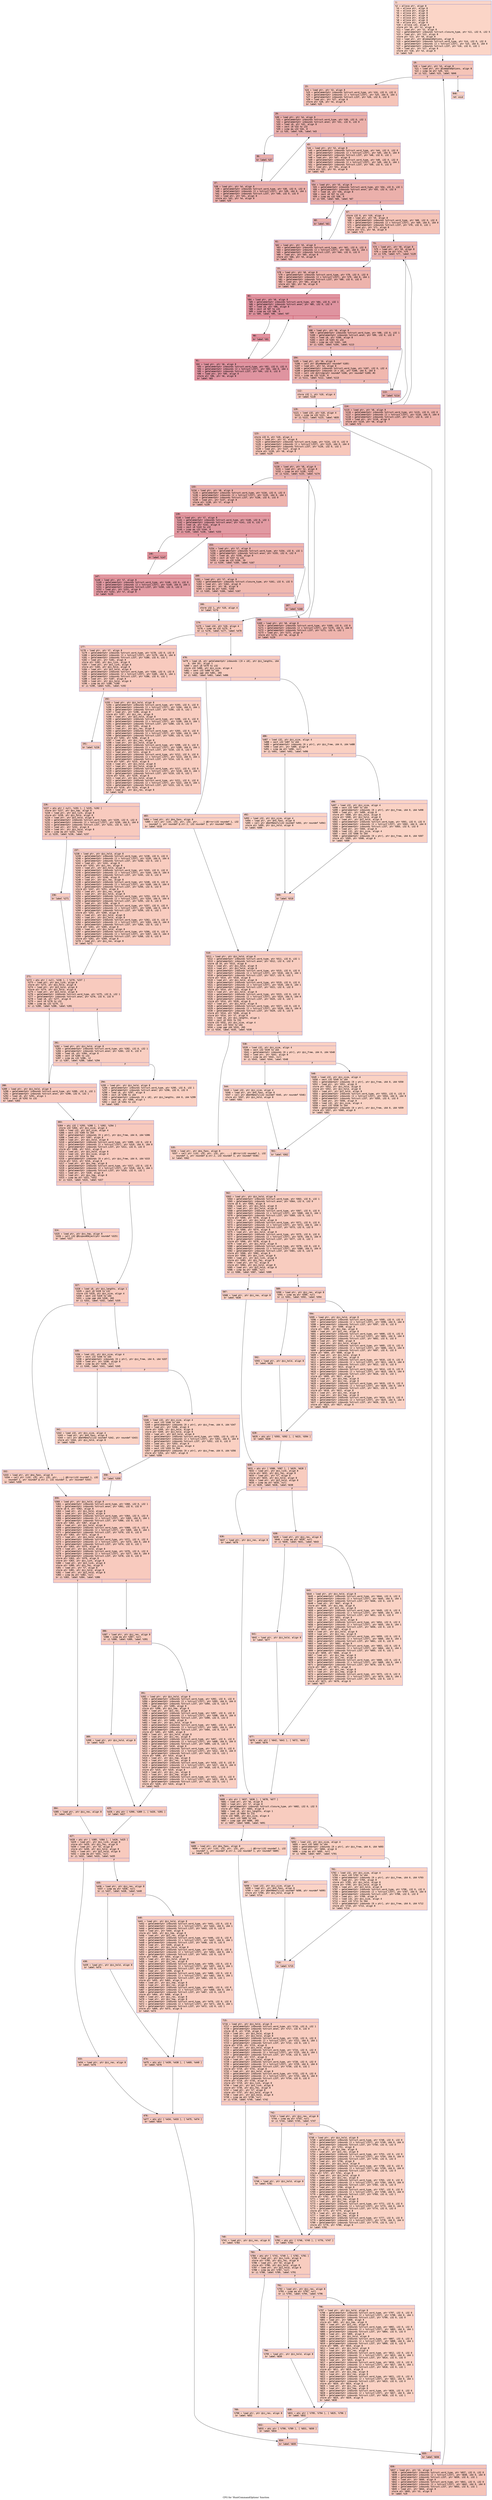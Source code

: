 digraph "CFG for 'HuntCommandOptions' function" {
	label="CFG for 'HuntCommandOptions' function";

	Node0x60000371e440 [shape=record,color="#3d50c3ff", style=filled, fillcolor="#f5a08170" fontname="Courier",label="{1:\l|  %2 = alloca ptr, align 8\l  %3 = alloca ptr, align 8\l  %4 = alloca ptr, align 8\l  %5 = alloca ptr, align 8\l  %6 = alloca ptr, align 8\l  %7 = alloca ptr, align 8\l  %8 = alloca ptr, align 8\l  %9 = alloca ptr, align 8\l  %10 = alloca i32, align 4\l  store ptr %0, ptr %2, align 8\l  %11 = load ptr, ptr %2, align 8\l  %12 = getelementptr inbounds %struct.closure_type, ptr %11, i32 0, i32 5\l  %13 = load ptr, ptr %12, align 8\l  store ptr %13, ptr %9, align 8\l  %14 = load ptr, ptr @CommandOptions, align 8\l  %15 = getelementptr inbounds %struct.word_type, ptr %14, i32 0, i32 0\l  %16 = getelementptr inbounds [2 x %struct.LIST], ptr %15, i64 0, i64 0\l  %17 = getelementptr inbounds %struct.LIST, ptr %16, i32 0, i32 1\l  %18 = load ptr, ptr %17, align 8\l  store ptr %18, ptr %3, align 8\l  br label %19\l}"];
	Node0x60000371e440 -> Node0x60000371fc50[tooltip="1 -> 19\nProbability 100.00%" ];
	Node0x60000371fc50 [shape=record,color="#3d50c3ff", style=filled, fillcolor="#e97a5f70" fontname="Courier",label="{19:\l|  %20 = load ptr, ptr %3, align 8\l  %21 = load ptr, ptr @CommandOptions, align 8\l  %22 = icmp ne ptr %20, %21\l  br i1 %22, label %23, label %846\l|{<s0>T|<s1>F}}"];
	Node0x60000371fc50:s0 -> Node0x60000371fca0[tooltip="19 -> 23\nProbability 96.88%" ];
	Node0x60000371fc50:s1 -> Node0x600003719ef0[tooltip="19 -> 846\nProbability 3.12%" ];
	Node0x60000371fca0 [shape=record,color="#3d50c3ff", style=filled, fillcolor="#e97a5f70" fontname="Courier",label="{23:\l|  %24 = load ptr, ptr %3, align 8\l  %25 = getelementptr inbounds %struct.word_type, ptr %24, i32 0, i32 0\l  %26 = getelementptr inbounds [2 x %struct.LIST], ptr %25, i64 0, i64 1\l  %27 = getelementptr inbounds %struct.LIST, ptr %26, i32 0, i32 0\l  %28 = load ptr, ptr %27, align 8\l  store ptr %28, ptr %4, align 8\l  br label %29\l}"];
	Node0x60000371fca0 -> Node0x60000371fcf0[tooltip="23 -> 29\nProbability 100.00%" ];
	Node0x60000371fcf0 [shape=record,color="#3d50c3ff", style=filled, fillcolor="#d24b4070" fontname="Courier",label="{29:\l|  %30 = load ptr, ptr %4, align 8\l  %31 = getelementptr inbounds %struct.word_type, ptr %30, i32 0, i32 1\l  %32 = getelementptr inbounds %struct.anon, ptr %31, i32 0, i32 0\l  %33 = load i8, ptr %32, align 8\l  %34 = zext i8 %33 to i32\l  %35 = icmp eq i32 %34, 0\l  br i1 %35, label %36, label %43\l|{<s0>T|<s1>F}}"];
	Node0x60000371fcf0:s0 -> Node0x60000371fd40[tooltip="29 -> 36\nProbability 96.88%" ];
	Node0x60000371fcf0:s1 -> Node0x60000371fde0[tooltip="29 -> 43\nProbability 3.12%" ];
	Node0x60000371fd40 [shape=record,color="#3d50c3ff", style=filled, fillcolor="#d24b4070" fontname="Courier",label="{36:\l|  br label %37\l}"];
	Node0x60000371fd40 -> Node0x60000371fd90[tooltip="36 -> 37\nProbability 100.00%" ];
	Node0x60000371fd90 [shape=record,color="#3d50c3ff", style=filled, fillcolor="#d24b4070" fontname="Courier",label="{37:\l|  %38 = load ptr, ptr %4, align 8\l  %39 = getelementptr inbounds %struct.word_type, ptr %38, i32 0, i32 0\l  %40 = getelementptr inbounds [2 x %struct.LIST], ptr %39, i64 0, i64 1\l  %41 = getelementptr inbounds %struct.LIST, ptr %40, i32 0, i32 0\l  %42 = load ptr, ptr %41, align 8\l  store ptr %42, ptr %4, align 8\l  br label %29\l}"];
	Node0x60000371fd90 -> Node0x60000371fcf0[tooltip="37 -> 29\nProbability 100.00%" ];
	Node0x60000371fde0 [shape=record,color="#3d50c3ff", style=filled, fillcolor="#e97a5f70" fontname="Courier",label="{43:\l|  %44 = load ptr, ptr %3, align 8\l  %45 = getelementptr inbounds %struct.word_type, ptr %44, i32 0, i32 0\l  %46 = getelementptr inbounds [2 x %struct.LIST], ptr %45, i64 0, i64 0\l  %47 = getelementptr inbounds %struct.LIST, ptr %46, i32 0, i32 1\l  %48 = load ptr, ptr %47, align 8\l  %49 = getelementptr inbounds %struct.word_type, ptr %48, i32 0, i32 0\l  %50 = getelementptr inbounds [2 x %struct.LIST], ptr %49, i64 0, i64 1\l  %51 = getelementptr inbounds %struct.LIST, ptr %50, i32 0, i32 0\l  %52 = load ptr, ptr %51, align 8\l  store ptr %52, ptr %5, align 8\l  br label %53\l}"];
	Node0x60000371fde0 -> Node0x60000371fe30[tooltip="43 -> 53\nProbability 100.00%" ];
	Node0x60000371fe30 [shape=record,color="#3d50c3ff", style=filled, fillcolor="#d24b4070" fontname="Courier",label="{53:\l|  %54 = load ptr, ptr %5, align 8\l  %55 = getelementptr inbounds %struct.word_type, ptr %54, i32 0, i32 1\l  %56 = getelementptr inbounds %struct.anon, ptr %55, i32 0, i32 0\l  %57 = load i8, ptr %56, align 8\l  %58 = zext i8 %57 to i32\l  %59 = icmp eq i32 %58, 0\l  br i1 %59, label %60, label %67\l|{<s0>T|<s1>F}}"];
	Node0x60000371fe30:s0 -> Node0x60000371fe80[tooltip="53 -> 60\nProbability 96.88%" ];
	Node0x60000371fe30:s1 -> Node0x60000371ff20[tooltip="53 -> 67\nProbability 3.12%" ];
	Node0x60000371fe80 [shape=record,color="#3d50c3ff", style=filled, fillcolor="#d24b4070" fontname="Courier",label="{60:\l|  br label %61\l}"];
	Node0x60000371fe80 -> Node0x60000371fed0[tooltip="60 -> 61\nProbability 100.00%" ];
	Node0x60000371fed0 [shape=record,color="#3d50c3ff", style=filled, fillcolor="#d24b4070" fontname="Courier",label="{61:\l|  %62 = load ptr, ptr %5, align 8\l  %63 = getelementptr inbounds %struct.word_type, ptr %62, i32 0, i32 0\l  %64 = getelementptr inbounds [2 x %struct.LIST], ptr %63, i64 0, i64 1\l  %65 = getelementptr inbounds %struct.LIST, ptr %64, i32 0, i32 0\l  %66 = load ptr, ptr %65, align 8\l  store ptr %66, ptr %5, align 8\l  br label %53\l}"];
	Node0x60000371fed0 -> Node0x60000371fe30[tooltip="61 -> 53\nProbability 100.00%" ];
	Node0x60000371ff20 [shape=record,color="#3d50c3ff", style=filled, fillcolor="#e97a5f70" fontname="Courier",label="{67:\l|  store i32 0, ptr %10, align 4\l  %68 = load ptr, ptr %9, align 8\l  %69 = getelementptr inbounds %struct.word_type, ptr %68, i32 0, i32 0\l  %70 = getelementptr inbounds [2 x %struct.LIST], ptr %69, i64 0, i64 0\l  %71 = getelementptr inbounds %struct.LIST, ptr %70, i32 0, i32 1\l  %72 = load ptr, ptr %71, align 8\l  store ptr %72, ptr %8, align 8\l  br label %73\l}"];
	Node0x60000371ff20 -> Node0x60000371ff70[tooltip="67 -> 73\nProbability 100.00%" ];
	Node0x60000371ff70 [shape=record,color="#3d50c3ff", style=filled, fillcolor="#d6524470" fontname="Courier",label="{73:\l|  %74 = load ptr, ptr %8, align 8\l  %75 = load ptr, ptr %9, align 8\l  %76 = icmp ne ptr %74, %75\l  br i1 %76, label %77, label %120\l|{<s0>T|<s1>F}}"];
	Node0x60000371ff70:s0 -> Node0x600003718000[tooltip="73 -> 77\nProbability 96.88%" ];
	Node0x60000371ff70:s1 -> Node0x6000037182d0[tooltip="73 -> 120\nProbability 3.12%" ];
	Node0x600003718000 [shape=record,color="#3d50c3ff", style=filled, fillcolor="#d6524470" fontname="Courier",label="{77:\l|  %78 = load ptr, ptr %8, align 8\l  %79 = getelementptr inbounds %struct.word_type, ptr %78, i32 0, i32 0\l  %80 = getelementptr inbounds [2 x %struct.LIST], ptr %79, i64 0, i64 1\l  %81 = getelementptr inbounds %struct.LIST, ptr %80, i32 0, i32 0\l  %82 = load ptr, ptr %81, align 8\l  store ptr %82, ptr %6, align 8\l  br label %83\l}"];
	Node0x600003718000 -> Node0x600003718050[tooltip="77 -> 83\nProbability 100.00%" ];
	Node0x600003718050 [shape=record,color="#b70d28ff", style=filled, fillcolor="#b70d2870" fontname="Courier",label="{83:\l|  %84 = load ptr, ptr %6, align 8\l  %85 = getelementptr inbounds %struct.word_type, ptr %84, i32 0, i32 1\l  %86 = getelementptr inbounds %struct.anon, ptr %85, i32 0, i32 0\l  %87 = load i8, ptr %86, align 8\l  %88 = zext i8 %87 to i32\l  %89 = icmp eq i32 %88, 0\l  br i1 %89, label %90, label %97\l|{<s0>T|<s1>F}}"];
	Node0x600003718050:s0 -> Node0x6000037180a0[tooltip="83 -> 90\nProbability 96.88%" ];
	Node0x600003718050:s1 -> Node0x600003718140[tooltip="83 -> 97\nProbability 3.12%" ];
	Node0x6000037180a0 [shape=record,color="#b70d28ff", style=filled, fillcolor="#b70d2870" fontname="Courier",label="{90:\l|  br label %91\l}"];
	Node0x6000037180a0 -> Node0x6000037180f0[tooltip="90 -> 91\nProbability 100.00%" ];
	Node0x6000037180f0 [shape=record,color="#b70d28ff", style=filled, fillcolor="#b70d2870" fontname="Courier",label="{91:\l|  %92 = load ptr, ptr %6, align 8\l  %93 = getelementptr inbounds %struct.word_type, ptr %92, i32 0, i32 0\l  %94 = getelementptr inbounds [2 x %struct.LIST], ptr %93, i64 0, i64 1\l  %95 = getelementptr inbounds %struct.LIST, ptr %94, i32 0, i32 0\l  %96 = load ptr, ptr %95, align 8\l  store ptr %96, ptr %6, align 8\l  br label %83\l}"];
	Node0x6000037180f0 -> Node0x600003718050[tooltip="91 -> 83\nProbability 100.00%" ];
	Node0x600003718140 [shape=record,color="#3d50c3ff", style=filled, fillcolor="#d6524470" fontname="Courier",label="{97:\l|  %98 = load ptr, ptr %6, align 8\l  %99 = getelementptr inbounds %struct.word_type, ptr %98, i32 0, i32 1\l  %100 = getelementptr inbounds %struct.anon, ptr %99, i32 0, i32 0\l  %101 = load i8, ptr %100, align 8\l  %102 = zext i8 %101 to i32\l  %103 = icmp eq i32 %102, 145\l  br i1 %103, label %104, label %113\l|{<s0>T|<s1>F}}"];
	Node0x600003718140:s0 -> Node0x600003718190[tooltip="97 -> 104\nProbability 50.00%" ];
	Node0x600003718140:s1 -> Node0x600003718230[tooltip="97 -> 113\nProbability 50.00%" ];
	Node0x600003718190 [shape=record,color="#3d50c3ff", style=filled, fillcolor="#dc5d4a70" fontname="Courier",label="{104:\l|  %105 = load ptr, ptr %6, align 8\l  %106 = call ptr @SymName(ptr noundef %105)\l  %107 = load ptr, ptr %4, align 8\l  %108 = getelementptr inbounds %struct.word_type, ptr %107, i32 0, i32 4\l  %109 = getelementptr inbounds [4 x i8], ptr %108, i64 0, i64 0\l  %110 = call i32 @strcmp(ptr noundef %106, ptr noundef %109) #3\l  %111 = icmp eq i32 %110, 0\l  br i1 %111, label %112, label %113\l|{<s0>T|<s1>F}}"];
	Node0x600003718190:s0 -> Node0x6000037181e0[tooltip="104 -> 112\nProbability 3.12%" ];
	Node0x600003718190:s1 -> Node0x600003718230[tooltip="104 -> 113\nProbability 96.88%" ];
	Node0x6000037181e0 [shape=record,color="#3d50c3ff", style=filled, fillcolor="#ef886b70" fontname="Courier",label="{112:\l|  store i32 1, ptr %10, align 4\l  br label %120\l}"];
	Node0x6000037181e0 -> Node0x6000037182d0[tooltip="112 -> 120\nProbability 100.00%" ];
	Node0x600003718230 [shape=record,color="#3d50c3ff", style=filled, fillcolor="#d6524470" fontname="Courier",label="{113:\l|  br label %114\l}"];
	Node0x600003718230 -> Node0x600003718280[tooltip="113 -> 114\nProbability 100.00%" ];
	Node0x600003718280 [shape=record,color="#3d50c3ff", style=filled, fillcolor="#d6524470" fontname="Courier",label="{114:\l|  %115 = load ptr, ptr %8, align 8\l  %116 = getelementptr inbounds %struct.word_type, ptr %115, i32 0, i32 0\l  %117 = getelementptr inbounds [2 x %struct.LIST], ptr %116, i64 0, i64 0\l  %118 = getelementptr inbounds %struct.LIST, ptr %117, i32 0, i32 1\l  %119 = load ptr, ptr %118, align 8\l  store ptr %119, ptr %8, align 8\l  br label %73\l}"];
	Node0x600003718280 -> Node0x60000371ff70[tooltip="114 -> 73\nProbability 100.00%" ];
	Node0x6000037182d0 [shape=record,color="#3d50c3ff", style=filled, fillcolor="#e97a5f70" fontname="Courier",label="{120:\l|  %121 = load i32, ptr %10, align 4\l  %122 = icmp ne i32 %121, 0\l  br i1 %122, label %123, label %835\l|{<s0>T|<s1>F}}"];
	Node0x6000037182d0:s0 -> Node0x600003718320[tooltip="120 -> 123\nProbability 62.50%" ];
	Node0x6000037182d0:s1 -> Node0x600003719e50[tooltip="120 -> 835\nProbability 37.50%" ];
	Node0x600003718320 [shape=record,color="#3d50c3ff", style=filled, fillcolor="#ec7f6370" fontname="Courier",label="{123:\l|  store i32 0, ptr %10, align 4\l  %124 = load ptr, ptr %2, align 8\l  %125 = getelementptr inbounds %struct.word_type, ptr %124, i32 0, i32 0\l  %126 = getelementptr inbounds [2 x %struct.LIST], ptr %125, i64 0, i64 0\l  %127 = getelementptr inbounds %struct.LIST, ptr %126, i32 0, i32 1\l  %128 = load ptr, ptr %127, align 8\l  store ptr %128, ptr %8, align 8\l  br label %129\l}"];
	Node0x600003718320 -> Node0x600003718370[tooltip="123 -> 129\nProbability 100.00%" ];
	Node0x600003718370 [shape=record,color="#3d50c3ff", style=filled, fillcolor="#d8564670" fontname="Courier",label="{129:\l|  %130 = load ptr, ptr %8, align 8\l  %131 = load ptr, ptr %2, align 8\l  %132 = icmp ne ptr %130, %131\l  br i1 %132, label %133, label %174\l|{<s0>T|<s1>F}}"];
	Node0x600003718370:s0 -> Node0x6000037183c0[tooltip="129 -> 133\nProbability 96.88%" ];
	Node0x600003718370:s1 -> Node0x600003718690[tooltip="129 -> 174\nProbability 3.12%" ];
	Node0x6000037183c0 [shape=record,color="#3d50c3ff", style=filled, fillcolor="#d8564670" fontname="Courier",label="{133:\l|  %134 = load ptr, ptr %8, align 8\l  %135 = getelementptr inbounds %struct.word_type, ptr %134, i32 0, i32 0\l  %136 = getelementptr inbounds [2 x %struct.LIST], ptr %135, i64 0, i64 1\l  %137 = getelementptr inbounds %struct.LIST, ptr %136, i32 0, i32 0\l  %138 = load ptr, ptr %137, align 8\l  store ptr %138, ptr %7, align 8\l  br label %139\l}"];
	Node0x6000037183c0 -> Node0x600003718410[tooltip="133 -> 139\nProbability 100.00%" ];
	Node0x600003718410 [shape=record,color="#b70d28ff", style=filled, fillcolor="#bb1b2c70" fontname="Courier",label="{139:\l|  %140 = load ptr, ptr %7, align 8\l  %141 = getelementptr inbounds %struct.word_type, ptr %140, i32 0, i32 1\l  %142 = getelementptr inbounds %struct.anon, ptr %141, i32 0, i32 0\l  %143 = load i8, ptr %142, align 8\l  %144 = zext i8 %143 to i32\l  %145 = icmp eq i32 %144, 0\l  br i1 %145, label %146, label %153\l|{<s0>T|<s1>F}}"];
	Node0x600003718410:s0 -> Node0x600003718460[tooltip="139 -> 146\nProbability 96.88%" ];
	Node0x600003718410:s1 -> Node0x600003718500[tooltip="139 -> 153\nProbability 3.12%" ];
	Node0x600003718460 [shape=record,color="#b70d28ff", style=filled, fillcolor="#bb1b2c70" fontname="Courier",label="{146:\l|  br label %147\l}"];
	Node0x600003718460 -> Node0x6000037184b0[tooltip="146 -> 147\nProbability 100.00%" ];
	Node0x6000037184b0 [shape=record,color="#b70d28ff", style=filled, fillcolor="#bb1b2c70" fontname="Courier",label="{147:\l|  %148 = load ptr, ptr %7, align 8\l  %149 = getelementptr inbounds %struct.word_type, ptr %148, i32 0, i32 0\l  %150 = getelementptr inbounds [2 x %struct.LIST], ptr %149, i64 0, i64 1\l  %151 = getelementptr inbounds %struct.LIST, ptr %150, i32 0, i32 0\l  %152 = load ptr, ptr %151, align 8\l  store ptr %152, ptr %7, align 8\l  br label %139\l}"];
	Node0x6000037184b0 -> Node0x600003718410[tooltip="147 -> 139\nProbability 100.00%" ];
	Node0x600003718500 [shape=record,color="#3d50c3ff", style=filled, fillcolor="#d8564670" fontname="Courier",label="{153:\l|  %154 = load ptr, ptr %7, align 8\l  %155 = getelementptr inbounds %struct.word_type, ptr %154, i32 0, i32 1\l  %156 = getelementptr inbounds %struct.anon, ptr %155, i32 0, i32 0\l  %157 = load i8, ptr %156, align 8\l  %158 = zext i8 %157 to i32\l  %159 = icmp eq i32 %158, 10\l  br i1 %159, label %160, label %167\l|{<s0>T|<s1>F}}"];
	Node0x600003718500:s0 -> Node0x600003718550[tooltip="153 -> 160\nProbability 50.00%" ];
	Node0x600003718500:s1 -> Node0x6000037185f0[tooltip="153 -> 167\nProbability 50.00%" ];
	Node0x600003718550 [shape=record,color="#3d50c3ff", style=filled, fillcolor="#de614d70" fontname="Courier",label="{160:\l|  %161 = load ptr, ptr %7, align 8\l  %162 = getelementptr inbounds %struct.closure_type, ptr %161, i32 0, i32 5\l  %163 = load ptr, ptr %162, align 8\l  %164 = load ptr, ptr %6, align 8\l  %165 = icmp eq ptr %163, %164\l  br i1 %165, label %166, label %167\l|{<s0>T|<s1>F}}"];
	Node0x600003718550:s0 -> Node0x6000037185a0[tooltip="160 -> 166\nProbability 3.12%" ];
	Node0x600003718550:s1 -> Node0x6000037185f0[tooltip="160 -> 167\nProbability 96.88%" ];
	Node0x6000037185a0 [shape=record,color="#3d50c3ff", style=filled, fillcolor="#f08b6e70" fontname="Courier",label="{166:\l|  store i32 1, ptr %10, align 4\l  br label %174\l}"];
	Node0x6000037185a0 -> Node0x600003718690[tooltip="166 -> 174\nProbability 100.00%" ];
	Node0x6000037185f0 [shape=record,color="#3d50c3ff", style=filled, fillcolor="#d8564670" fontname="Courier",label="{167:\l|  br label %168\l}"];
	Node0x6000037185f0 -> Node0x600003718640[tooltip="167 -> 168\nProbability 100.00%" ];
	Node0x600003718640 [shape=record,color="#3d50c3ff", style=filled, fillcolor="#d8564670" fontname="Courier",label="{168:\l|  %169 = load ptr, ptr %8, align 8\l  %170 = getelementptr inbounds %struct.word_type, ptr %169, i32 0, i32 0\l  %171 = getelementptr inbounds [2 x %struct.LIST], ptr %170, i64 0, i64 0\l  %172 = getelementptr inbounds %struct.LIST, ptr %171, i32 0, i32 1\l  %173 = load ptr, ptr %172, align 8\l  store ptr %173, ptr %8, align 8\l  br label %129\l}"];
	Node0x600003718640 -> Node0x600003718370[tooltip="168 -> 129\nProbability 100.00%" ];
	Node0x600003718690 [shape=record,color="#3d50c3ff", style=filled, fillcolor="#ec7f6370" fontname="Courier",label="{174:\l|  %175 = load i32, ptr %10, align 4\l  %176 = icmp ne i32 %175, 0\l  br i1 %176, label %177, label %478\l|{<s0>T|<s1>F}}"];
	Node0x600003718690:s0 -> Node0x6000037186e0[tooltip="174 -> 177\nProbability 62.50%" ];
	Node0x600003718690:s1 -> Node0x600003719090[tooltip="174 -> 478\nProbability 37.50%" ];
	Node0x6000037186e0 [shape=record,color="#3d50c3ff", style=filled, fillcolor="#ef886b70" fontname="Courier",label="{177:\l|  %178 = load ptr, ptr %7, align 8\l  %179 = getelementptr inbounds %struct.word_type, ptr %178, i32 0, i32 0\l  %180 = getelementptr inbounds [2 x %struct.LIST], ptr %179, i64 0, i64 0\l  %181 = getelementptr inbounds %struct.LIST, ptr %180, i32 0, i32 1\l  %182 = load ptr, ptr %181, align 8\l  store ptr %182, ptr @xx_link, align 8\l  %183 = load ptr, ptr @xx_link, align 8\l  store ptr %183, ptr @zz_hold, align 8\l  %184 = load ptr, ptr @zz_hold, align 8\l  %185 = getelementptr inbounds %struct.word_type, ptr %184, i32 0, i32 0\l  %186 = getelementptr inbounds [2 x %struct.LIST], ptr %185, i64 0, i64 1\l  %187 = getelementptr inbounds %struct.LIST, ptr %186, i32 0, i32 1\l  %188 = load ptr, ptr %187, align 8\l  %189 = load ptr, ptr @zz_hold, align 8\l  %190 = icmp eq ptr %188, %189\l  br i1 %190, label %191, label %192\l|{<s0>T|<s1>F}}"];
	Node0x6000037186e0:s0 -> Node0x600003718730[tooltip="177 -> 191\nProbability 37.50%" ];
	Node0x6000037186e0:s1 -> Node0x600003718780[tooltip="177 -> 192\nProbability 62.50%" ];
	Node0x600003718730 [shape=record,color="#3d50c3ff", style=filled, fillcolor="#f2907270" fontname="Courier",label="{191:\l|  br label %226\l}"];
	Node0x600003718730 -> Node0x6000037187d0[tooltip="191 -> 226\nProbability 100.00%" ];
	Node0x600003718780 [shape=record,color="#3d50c3ff", style=filled, fillcolor="#f08b6e70" fontname="Courier",label="{192:\l|  %193 = load ptr, ptr @zz_hold, align 8\l  %194 = getelementptr inbounds %struct.word_type, ptr %193, i32 0, i32 0\l  %195 = getelementptr inbounds [2 x %struct.LIST], ptr %194, i64 0, i64 1\l  %196 = getelementptr inbounds %struct.LIST, ptr %195, i32 0, i32 1\l  %197 = load ptr, ptr %196, align 8\l  store ptr %197, ptr @zz_res, align 8\l  %198 = load ptr, ptr @zz_hold, align 8\l  %199 = getelementptr inbounds %struct.word_type, ptr %198, i32 0, i32 0\l  %200 = getelementptr inbounds [2 x %struct.LIST], ptr %199, i64 0, i64 1\l  %201 = getelementptr inbounds %struct.LIST, ptr %200, i32 0, i32 0\l  %202 = load ptr, ptr %201, align 8\l  %203 = load ptr, ptr @zz_res, align 8\l  %204 = getelementptr inbounds %struct.word_type, ptr %203, i32 0, i32 0\l  %205 = getelementptr inbounds [2 x %struct.LIST], ptr %204, i64 0, i64 1\l  %206 = getelementptr inbounds %struct.LIST, ptr %205, i32 0, i32 0\l  store ptr %202, ptr %206, align 8\l  %207 = load ptr, ptr @zz_res, align 8\l  %208 = load ptr, ptr @zz_hold, align 8\l  %209 = getelementptr inbounds %struct.word_type, ptr %208, i32 0, i32 0\l  %210 = getelementptr inbounds [2 x %struct.LIST], ptr %209, i64 0, i64 1\l  %211 = getelementptr inbounds %struct.LIST, ptr %210, i32 0, i32 0\l  %212 = load ptr, ptr %211, align 8\l  %213 = getelementptr inbounds %struct.word_type, ptr %212, i32 0, i32 0\l  %214 = getelementptr inbounds [2 x %struct.LIST], ptr %213, i64 0, i64 1\l  %215 = getelementptr inbounds %struct.LIST, ptr %214, i32 0, i32 1\l  store ptr %207, ptr %215, align 8\l  %216 = load ptr, ptr @zz_hold, align 8\l  %217 = load ptr, ptr @zz_hold, align 8\l  %218 = getelementptr inbounds %struct.word_type, ptr %217, i32 0, i32 0\l  %219 = getelementptr inbounds [2 x %struct.LIST], ptr %218, i64 0, i64 1\l  %220 = getelementptr inbounds %struct.LIST, ptr %219, i32 0, i32 1\l  store ptr %216, ptr %220, align 8\l  %221 = load ptr, ptr @zz_hold, align 8\l  %222 = getelementptr inbounds %struct.word_type, ptr %221, i32 0, i32 0\l  %223 = getelementptr inbounds [2 x %struct.LIST], ptr %222, i64 0, i64 1\l  %224 = getelementptr inbounds %struct.LIST, ptr %223, i32 0, i32 0\l  store ptr %216, ptr %224, align 8\l  %225 = load ptr, ptr @zz_res, align 8\l  br label %226\l}"];
	Node0x600003718780 -> Node0x6000037187d0[tooltip="192 -> 226\nProbability 100.00%" ];
	Node0x6000037187d0 [shape=record,color="#3d50c3ff", style=filled, fillcolor="#ef886b70" fontname="Courier",label="{226:\l|  %227 = phi ptr [ null, %191 ], [ %225, %192 ]\l  store ptr %227, ptr @xx_tmp, align 8\l  %228 = load ptr, ptr @xx_link, align 8\l  store ptr %228, ptr @zz_hold, align 8\l  %229 = load ptr, ptr @zz_hold, align 8\l  %230 = getelementptr inbounds %struct.word_type, ptr %229, i32 0, i32 0\l  %231 = getelementptr inbounds [2 x %struct.LIST], ptr %230, i64 0, i64 0\l  %232 = getelementptr inbounds %struct.LIST, ptr %231, i32 0, i32 1\l  %233 = load ptr, ptr %232, align 8\l  %234 = load ptr, ptr @zz_hold, align 8\l  %235 = icmp eq ptr %233, %234\l  br i1 %235, label %236, label %237\l|{<s0>T|<s1>F}}"];
	Node0x6000037187d0:s0 -> Node0x600003718820[tooltip="226 -> 236\nProbability 37.50%" ];
	Node0x6000037187d0:s1 -> Node0x600003718870[tooltip="226 -> 237\nProbability 62.50%" ];
	Node0x600003718820 [shape=record,color="#3d50c3ff", style=filled, fillcolor="#f2907270" fontname="Courier",label="{236:\l|  br label %271\l}"];
	Node0x600003718820 -> Node0x6000037188c0[tooltip="236 -> 271\nProbability 100.00%" ];
	Node0x600003718870 [shape=record,color="#3d50c3ff", style=filled, fillcolor="#f08b6e70" fontname="Courier",label="{237:\l|  %238 = load ptr, ptr @zz_hold, align 8\l  %239 = getelementptr inbounds %struct.word_type, ptr %238, i32 0, i32 0\l  %240 = getelementptr inbounds [2 x %struct.LIST], ptr %239, i64 0, i64 0\l  %241 = getelementptr inbounds %struct.LIST, ptr %240, i32 0, i32 1\l  %242 = load ptr, ptr %241, align 8\l  store ptr %242, ptr @zz_res, align 8\l  %243 = load ptr, ptr @zz_hold, align 8\l  %244 = getelementptr inbounds %struct.word_type, ptr %243, i32 0, i32 0\l  %245 = getelementptr inbounds [2 x %struct.LIST], ptr %244, i64 0, i64 0\l  %246 = getelementptr inbounds %struct.LIST, ptr %245, i32 0, i32 0\l  %247 = load ptr, ptr %246, align 8\l  %248 = load ptr, ptr @zz_res, align 8\l  %249 = getelementptr inbounds %struct.word_type, ptr %248, i32 0, i32 0\l  %250 = getelementptr inbounds [2 x %struct.LIST], ptr %249, i64 0, i64 0\l  %251 = getelementptr inbounds %struct.LIST, ptr %250, i32 0, i32 0\l  store ptr %247, ptr %251, align 8\l  %252 = load ptr, ptr @zz_res, align 8\l  %253 = load ptr, ptr @zz_hold, align 8\l  %254 = getelementptr inbounds %struct.word_type, ptr %253, i32 0, i32 0\l  %255 = getelementptr inbounds [2 x %struct.LIST], ptr %254, i64 0, i64 0\l  %256 = getelementptr inbounds %struct.LIST, ptr %255, i32 0, i32 0\l  %257 = load ptr, ptr %256, align 8\l  %258 = getelementptr inbounds %struct.word_type, ptr %257, i32 0, i32 0\l  %259 = getelementptr inbounds [2 x %struct.LIST], ptr %258, i64 0, i64 0\l  %260 = getelementptr inbounds %struct.LIST, ptr %259, i32 0, i32 1\l  store ptr %252, ptr %260, align 8\l  %261 = load ptr, ptr @zz_hold, align 8\l  %262 = load ptr, ptr @zz_hold, align 8\l  %263 = getelementptr inbounds %struct.word_type, ptr %262, i32 0, i32 0\l  %264 = getelementptr inbounds [2 x %struct.LIST], ptr %263, i64 0, i64 0\l  %265 = getelementptr inbounds %struct.LIST, ptr %264, i32 0, i32 1\l  store ptr %261, ptr %265, align 8\l  %266 = load ptr, ptr @zz_hold, align 8\l  %267 = getelementptr inbounds %struct.word_type, ptr %266, i32 0, i32 0\l  %268 = getelementptr inbounds [2 x %struct.LIST], ptr %267, i64 0, i64 0\l  %269 = getelementptr inbounds %struct.LIST, ptr %268, i32 0, i32 0\l  store ptr %261, ptr %269, align 8\l  %270 = load ptr, ptr @zz_res, align 8\l  br label %271\l}"];
	Node0x600003718870 -> Node0x6000037188c0[tooltip="237 -> 271\nProbability 100.00%" ];
	Node0x6000037188c0 [shape=record,color="#3d50c3ff", style=filled, fillcolor="#ef886b70" fontname="Courier",label="{271:\l|  %272 = phi ptr [ null, %236 ], [ %270, %237 ]\l  %273 = load ptr, ptr @xx_link, align 8\l  store ptr %273, ptr @zz_hold, align 8\l  %274 = load ptr, ptr @zz_hold, align 8\l  store ptr %274, ptr @zz_hold, align 8\l  %275 = load ptr, ptr @zz_hold, align 8\l  %276 = getelementptr inbounds %struct.word_type, ptr %275, i32 0, i32 1\l  %277 = getelementptr inbounds %struct.anon, ptr %276, i32 0, i32 0\l  %278 = load i8, ptr %277, align 8\l  %279 = zext i8 %278 to i32\l  %280 = icmp eq i32 %279, 11\l  br i1 %280, label %288, label %281\l|{<s0>T|<s1>F}}"];
	Node0x6000037188c0:s0 -> Node0x600003718960[tooltip="271 -> 288\nProbability 50.00%" ];
	Node0x6000037188c0:s1 -> Node0x600003718910[tooltip="271 -> 281\nProbability 50.00%" ];
	Node0x600003718910 [shape=record,color="#3d50c3ff", style=filled, fillcolor="#f2907270" fontname="Courier",label="{281:\l|  %282 = load ptr, ptr @zz_hold, align 8\l  %283 = getelementptr inbounds %struct.word_type, ptr %282, i32 0, i32 1\l  %284 = getelementptr inbounds %struct.anon, ptr %283, i32 0, i32 0\l  %285 = load i8, ptr %284, align 8\l  %286 = zext i8 %285 to i32\l  %287 = icmp eq i32 %286, 12\l  br i1 %287, label %288, label %294\l|{<s0>T|<s1>F}}"];
	Node0x600003718910:s0 -> Node0x600003718960[tooltip="281 -> 288\nProbability 50.00%" ];
	Node0x600003718910:s1 -> Node0x6000037189b0[tooltip="281 -> 294\nProbability 50.00%" ];
	Node0x600003718960 [shape=record,color="#3d50c3ff", style=filled, fillcolor="#ef886b70" fontname="Courier",label="{288:\l|  %289 = load ptr, ptr @zz_hold, align 8\l  %290 = getelementptr inbounds %struct.word_type, ptr %289, i32 0, i32 1\l  %291 = getelementptr inbounds %struct.anon, ptr %290, i32 0, i32 1\l  %292 = load i8, ptr %291, align 1\l  %293 = zext i8 %292 to i32\l  br label %303\l}"];
	Node0x600003718960 -> Node0x600003718a00[tooltip="288 -> 303\nProbability 100.00%" ];
	Node0x6000037189b0 [shape=record,color="#3d50c3ff", style=filled, fillcolor="#f3947570" fontname="Courier",label="{294:\l|  %295 = load ptr, ptr @zz_hold, align 8\l  %296 = getelementptr inbounds %struct.word_type, ptr %295, i32 0, i32 1\l  %297 = getelementptr inbounds %struct.anon, ptr %296, i32 0, i32 0\l  %298 = load i8, ptr %297, align 8\l  %299 = zext i8 %298 to i64\l  %300 = getelementptr inbounds [0 x i8], ptr @zz_lengths, i64 0, i64 %299\l  %301 = load i8, ptr %300, align 1\l  %302 = zext i8 %301 to i32\l  br label %303\l}"];
	Node0x6000037189b0 -> Node0x600003718a00[tooltip="294 -> 303\nProbability 100.00%" ];
	Node0x600003718a00 [shape=record,color="#3d50c3ff", style=filled, fillcolor="#ef886b70" fontname="Courier",label="{303:\l|  %304 = phi i32 [ %293, %288 ], [ %302, %294 ]\l  store i32 %304, ptr @zz_size, align 4\l  %305 = load i32, ptr @zz_size, align 4\l  %306 = sext i32 %305 to i64\l  %307 = getelementptr inbounds [0 x ptr], ptr @zz_free, i64 0, i64 %306\l  %308 = load ptr, ptr %307, align 8\l  %309 = load ptr, ptr @zz_hold, align 8\l  %310 = getelementptr inbounds %struct.word_type, ptr %309, i32 0, i32 0\l  %311 = getelementptr inbounds [2 x %struct.LIST], ptr %310, i64 0, i64 0\l  %312 = getelementptr inbounds %struct.LIST, ptr %311, i32 0, i32 0\l  store ptr %308, ptr %312, align 8\l  %313 = load ptr, ptr @zz_hold, align 8\l  %314 = load i32, ptr @zz_size, align 4\l  %315 = sext i32 %314 to i64\l  %316 = getelementptr inbounds [0 x ptr], ptr @zz_free, i64 0, i64 %315\l  store ptr %313, ptr %316, align 8\l  %317 = load ptr, ptr @xx_tmp, align 8\l  %318 = getelementptr inbounds %struct.word_type, ptr %317, i32 0, i32 0\l  %319 = getelementptr inbounds [2 x %struct.LIST], ptr %318, i64 0, i64 1\l  %320 = getelementptr inbounds %struct.LIST, ptr %319, i32 0, i32 1\l  %321 = load ptr, ptr %320, align 8\l  %322 = load ptr, ptr @xx_tmp, align 8\l  %323 = icmp eq ptr %321, %322\l  br i1 %323, label %324, label %327\l|{<s0>T|<s1>F}}"];
	Node0x600003718a00:s0 -> Node0x600003718a50[tooltip="303 -> 324\nProbability 37.50%" ];
	Node0x600003718a00:s1 -> Node0x600003718aa0[tooltip="303 -> 327\nProbability 62.50%" ];
	Node0x600003718a50 [shape=record,color="#3d50c3ff", style=filled, fillcolor="#f2907270" fontname="Courier",label="{324:\l|  %325 = load ptr, ptr @xx_tmp, align 8\l  %326 = call i32 @DisposeObject(ptr noundef %325)\l  br label %327\l}"];
	Node0x600003718a50 -> Node0x600003718aa0[tooltip="324 -> 327\nProbability 100.00%" ];
	Node0x600003718aa0 [shape=record,color="#3d50c3ff", style=filled, fillcolor="#ef886b70" fontname="Courier",label="{327:\l|  %328 = load i8, ptr @zz_lengths, align 1\l  %329 = zext i8 %328 to i32\l  store i32 %329, ptr @zz_size, align 4\l  %330 = sext i32 %329 to i64\l  %331 = icmp uge i64 %330, 265\l  br i1 %331, label %332, label %335\l|{<s0>T|<s1>F}}"];
	Node0x600003718aa0:s0 -> Node0x600003718af0[tooltip="327 -> 332\nProbability 50.00%" ];
	Node0x600003718aa0:s1 -> Node0x600003718b40[tooltip="327 -> 335\nProbability 50.00%" ];
	Node0x600003718af0 [shape=record,color="#3d50c3ff", style=filled, fillcolor="#f2907270" fontname="Courier",label="{332:\l|  %333 = load ptr, ptr @no_fpos, align 8\l  %334 = call ptr (i32, i32, ptr, i32, ptr, ...) @Error(i32 noundef 1, i32\l... noundef 1, ptr noundef @.str.2, i32 noundef 1, ptr noundef %333)\l  br label %359\l}"];
	Node0x600003718af0 -> Node0x600003718c80[tooltip="332 -> 359\nProbability 100.00%" ];
	Node0x600003718b40 [shape=record,color="#3d50c3ff", style=filled, fillcolor="#f2907270" fontname="Courier",label="{335:\l|  %336 = load i32, ptr @zz_size, align 4\l  %337 = sext i32 %336 to i64\l  %338 = getelementptr inbounds [0 x ptr], ptr @zz_free, i64 0, i64 %337\l  %339 = load ptr, ptr %338, align 8\l  %340 = icmp eq ptr %339, null\l  br i1 %340, label %341, label %345\l|{<s0>T|<s1>F}}"];
	Node0x600003718b40:s0 -> Node0x600003718b90[tooltip="335 -> 341\nProbability 37.50%" ];
	Node0x600003718b40:s1 -> Node0x600003718be0[tooltip="335 -> 345\nProbability 62.50%" ];
	Node0x600003718b90 [shape=record,color="#3d50c3ff", style=filled, fillcolor="#f4987a70" fontname="Courier",label="{341:\l|  %342 = load i32, ptr @zz_size, align 4\l  %343 = load ptr, ptr @no_fpos, align 8\l  %344 = call ptr @GetMemory(i32 noundef %342, ptr noundef %343)\l  store ptr %344, ptr @zz_hold, align 8\l  br label %358\l}"];
	Node0x600003718b90 -> Node0x600003718c30[tooltip="341 -> 358\nProbability 100.00%" ];
	Node0x600003718be0 [shape=record,color="#3d50c3ff", style=filled, fillcolor="#f3947570" fontname="Courier",label="{345:\l|  %346 = load i32, ptr @zz_size, align 4\l  %347 = sext i32 %346 to i64\l  %348 = getelementptr inbounds [0 x ptr], ptr @zz_free, i64 0, i64 %347\l  %349 = load ptr, ptr %348, align 8\l  store ptr %349, ptr @zz_hold, align 8\l  store ptr %349, ptr @zz_hold, align 8\l  %350 = load ptr, ptr @zz_hold, align 8\l  %351 = getelementptr inbounds %struct.word_type, ptr %350, i32 0, i32 0\l  %352 = getelementptr inbounds [2 x %struct.LIST], ptr %351, i64 0, i64 0\l  %353 = getelementptr inbounds %struct.LIST, ptr %352, i32 0, i32 0\l  %354 = load ptr, ptr %353, align 8\l  %355 = load i32, ptr @zz_size, align 4\l  %356 = sext i32 %355 to i64\l  %357 = getelementptr inbounds [0 x ptr], ptr @zz_free, i64 0, i64 %356\l  store ptr %354, ptr %357, align 8\l  br label %358\l}"];
	Node0x600003718be0 -> Node0x600003718c30[tooltip="345 -> 358\nProbability 100.00%" ];
	Node0x600003718c30 [shape=record,color="#3d50c3ff", style=filled, fillcolor="#f2907270" fontname="Courier",label="{358:\l|  br label %359\l}"];
	Node0x600003718c30 -> Node0x600003718c80[tooltip="358 -> 359\nProbability 100.00%" ];
	Node0x600003718c80 [shape=record,color="#3d50c3ff", style=filled, fillcolor="#ef886b70" fontname="Courier",label="{359:\l|  %360 = load ptr, ptr @zz_hold, align 8\l  %361 = getelementptr inbounds %struct.word_type, ptr %360, i32 0, i32 1\l  %362 = getelementptr inbounds %struct.anon, ptr %361, i32 0, i32 0\l  store i8 0, ptr %362, align 8\l  %363 = load ptr, ptr @zz_hold, align 8\l  %364 = load ptr, ptr @zz_hold, align 8\l  %365 = getelementptr inbounds %struct.word_type, ptr %364, i32 0, i32 0\l  %366 = getelementptr inbounds [2 x %struct.LIST], ptr %365, i64 0, i64 1\l  %367 = getelementptr inbounds %struct.LIST, ptr %366, i32 0, i32 1\l  store ptr %363, ptr %367, align 8\l  %368 = load ptr, ptr @zz_hold, align 8\l  %369 = getelementptr inbounds %struct.word_type, ptr %368, i32 0, i32 0\l  %370 = getelementptr inbounds [2 x %struct.LIST], ptr %369, i64 0, i64 1\l  %371 = getelementptr inbounds %struct.LIST, ptr %370, i32 0, i32 0\l  store ptr %363, ptr %371, align 8\l  %372 = load ptr, ptr @zz_hold, align 8\l  %373 = getelementptr inbounds %struct.word_type, ptr %372, i32 0, i32 0\l  %374 = getelementptr inbounds [2 x %struct.LIST], ptr %373, i64 0, i64 0\l  %375 = getelementptr inbounds %struct.LIST, ptr %374, i32 0, i32 1\l  store ptr %363, ptr %375, align 8\l  %376 = load ptr, ptr @zz_hold, align 8\l  %377 = getelementptr inbounds %struct.word_type, ptr %376, i32 0, i32 0\l  %378 = getelementptr inbounds [2 x %struct.LIST], ptr %377, i64 0, i64 0\l  %379 = getelementptr inbounds %struct.LIST, ptr %378, i32 0, i32 0\l  store ptr %363, ptr %379, align 8\l  store ptr %363, ptr @xx_link, align 8\l  %380 = load ptr, ptr @xx_link, align 8\l  store ptr %380, ptr @zz_res, align 8\l  %381 = load ptr, ptr %7, align 8\l  store ptr %381, ptr @zz_hold, align 8\l  %382 = load ptr, ptr @zz_hold, align 8\l  %383 = icmp eq ptr %382, null\l  br i1 %383, label %384, label %386\l|{<s0>T|<s1>F}}"];
	Node0x600003718c80:s0 -> Node0x600003718cd0[tooltip="359 -> 384\nProbability 37.50%" ];
	Node0x600003718c80:s1 -> Node0x600003718d20[tooltip="359 -> 386\nProbability 62.50%" ];
	Node0x600003718cd0 [shape=record,color="#3d50c3ff", style=filled, fillcolor="#f2907270" fontname="Courier",label="{384:\l|  %385 = load ptr, ptr @zz_res, align 8\l  br label %427\l}"];
	Node0x600003718cd0 -> Node0x600003718e60[tooltip="384 -> 427\nProbability 100.00%" ];
	Node0x600003718d20 [shape=record,color="#3d50c3ff", style=filled, fillcolor="#f08b6e70" fontname="Courier",label="{386:\l|  %387 = load ptr, ptr @zz_res, align 8\l  %388 = icmp eq ptr %387, null\l  br i1 %388, label %389, label %391\l|{<s0>T|<s1>F}}"];
	Node0x600003718d20:s0 -> Node0x600003718d70[tooltip="386 -> 389\nProbability 37.50%" ];
	Node0x600003718d20:s1 -> Node0x600003718dc0[tooltip="386 -> 391\nProbability 62.50%" ];
	Node0x600003718d70 [shape=record,color="#3d50c3ff", style=filled, fillcolor="#f4987a70" fontname="Courier",label="{389:\l|  %390 = load ptr, ptr @zz_hold, align 8\l  br label %425\l}"];
	Node0x600003718d70 -> Node0x600003718e10[tooltip="389 -> 425\nProbability 100.00%" ];
	Node0x600003718dc0 [shape=record,color="#3d50c3ff", style=filled, fillcolor="#f2907270" fontname="Courier",label="{391:\l|  %392 = load ptr, ptr @zz_hold, align 8\l  %393 = getelementptr inbounds %struct.word_type, ptr %392, i32 0, i32 0\l  %394 = getelementptr inbounds [2 x %struct.LIST], ptr %393, i64 0, i64 0\l  %395 = getelementptr inbounds %struct.LIST, ptr %394, i32 0, i32 0\l  %396 = load ptr, ptr %395, align 8\l  store ptr %396, ptr @zz_tmp, align 8\l  %397 = load ptr, ptr @zz_res, align 8\l  %398 = getelementptr inbounds %struct.word_type, ptr %397, i32 0, i32 0\l  %399 = getelementptr inbounds [2 x %struct.LIST], ptr %398, i64 0, i64 0\l  %400 = getelementptr inbounds %struct.LIST, ptr %399, i32 0, i32 0\l  %401 = load ptr, ptr %400, align 8\l  %402 = load ptr, ptr @zz_hold, align 8\l  %403 = getelementptr inbounds %struct.word_type, ptr %402, i32 0, i32 0\l  %404 = getelementptr inbounds [2 x %struct.LIST], ptr %403, i64 0, i64 0\l  %405 = getelementptr inbounds %struct.LIST, ptr %404, i32 0, i32 0\l  store ptr %401, ptr %405, align 8\l  %406 = load ptr, ptr @zz_hold, align 8\l  %407 = load ptr, ptr @zz_res, align 8\l  %408 = getelementptr inbounds %struct.word_type, ptr %407, i32 0, i32 0\l  %409 = getelementptr inbounds [2 x %struct.LIST], ptr %408, i64 0, i64 0\l  %410 = getelementptr inbounds %struct.LIST, ptr %409, i32 0, i32 0\l  %411 = load ptr, ptr %410, align 8\l  %412 = getelementptr inbounds %struct.word_type, ptr %411, i32 0, i32 0\l  %413 = getelementptr inbounds [2 x %struct.LIST], ptr %412, i64 0, i64 0\l  %414 = getelementptr inbounds %struct.LIST, ptr %413, i32 0, i32 1\l  store ptr %406, ptr %414, align 8\l  %415 = load ptr, ptr @zz_tmp, align 8\l  %416 = load ptr, ptr @zz_res, align 8\l  %417 = getelementptr inbounds %struct.word_type, ptr %416, i32 0, i32 0\l  %418 = getelementptr inbounds [2 x %struct.LIST], ptr %417, i64 0, i64 0\l  %419 = getelementptr inbounds %struct.LIST, ptr %418, i32 0, i32 0\l  store ptr %415, ptr %419, align 8\l  %420 = load ptr, ptr @zz_res, align 8\l  %421 = load ptr, ptr @zz_tmp, align 8\l  %422 = getelementptr inbounds %struct.word_type, ptr %421, i32 0, i32 0\l  %423 = getelementptr inbounds [2 x %struct.LIST], ptr %422, i64 0, i64 0\l  %424 = getelementptr inbounds %struct.LIST, ptr %423, i32 0, i32 1\l  store ptr %420, ptr %424, align 8\l  br label %425\l}"];
	Node0x600003718dc0 -> Node0x600003718e10[tooltip="391 -> 425\nProbability 100.00%" ];
	Node0x600003718e10 [shape=record,color="#3d50c3ff", style=filled, fillcolor="#f08b6e70" fontname="Courier",label="{425:\l|  %426 = phi ptr [ %390, %389 ], [ %420, %391 ]\l  br label %427\l}"];
	Node0x600003718e10 -> Node0x600003718e60[tooltip="425 -> 427\nProbability 100.00%" ];
	Node0x600003718e60 [shape=record,color="#3d50c3ff", style=filled, fillcolor="#ef886b70" fontname="Courier",label="{427:\l|  %428 = phi ptr [ %385, %384 ], [ %426, %425 ]\l  %429 = load ptr, ptr @xx_link, align 8\l  store ptr %429, ptr @zz_res, align 8\l  %430 = load ptr, ptr %5, align 8\l  store ptr %430, ptr @zz_hold, align 8\l  %431 = load ptr, ptr @zz_hold, align 8\l  %432 = icmp eq ptr %431, null\l  br i1 %432, label %433, label %435\l|{<s0>T|<s1>F}}"];
	Node0x600003718e60:s0 -> Node0x600003718eb0[tooltip="427 -> 433\nProbability 37.50%" ];
	Node0x600003718e60:s1 -> Node0x600003718f00[tooltip="427 -> 435\nProbability 62.50%" ];
	Node0x600003718eb0 [shape=record,color="#3d50c3ff", style=filled, fillcolor="#f2907270" fontname="Courier",label="{433:\l|  %434 = load ptr, ptr @zz_res, align 8\l  br label %476\l}"];
	Node0x600003718eb0 -> Node0x600003719040[tooltip="433 -> 476\nProbability 100.00%" ];
	Node0x600003718f00 [shape=record,color="#3d50c3ff", style=filled, fillcolor="#f08b6e70" fontname="Courier",label="{435:\l|  %436 = load ptr, ptr @zz_res, align 8\l  %437 = icmp eq ptr %436, null\l  br i1 %437, label %438, label %440\l|{<s0>T|<s1>F}}"];
	Node0x600003718f00:s0 -> Node0x600003718f50[tooltip="435 -> 438\nProbability 37.50%" ];
	Node0x600003718f00:s1 -> Node0x600003718fa0[tooltip="435 -> 440\nProbability 62.50%" ];
	Node0x600003718f50 [shape=record,color="#3d50c3ff", style=filled, fillcolor="#f4987a70" fontname="Courier",label="{438:\l|  %439 = load ptr, ptr @zz_hold, align 8\l  br label %474\l}"];
	Node0x600003718f50 -> Node0x600003718ff0[tooltip="438 -> 474\nProbability 100.00%" ];
	Node0x600003718fa0 [shape=record,color="#3d50c3ff", style=filled, fillcolor="#f2907270" fontname="Courier",label="{440:\l|  %441 = load ptr, ptr @zz_hold, align 8\l  %442 = getelementptr inbounds %struct.word_type, ptr %441, i32 0, i32 0\l  %443 = getelementptr inbounds [2 x %struct.LIST], ptr %442, i64 0, i64 1\l  %444 = getelementptr inbounds %struct.LIST, ptr %443, i32 0, i32 0\l  %445 = load ptr, ptr %444, align 8\l  store ptr %445, ptr @zz_tmp, align 8\l  %446 = load ptr, ptr @zz_res, align 8\l  %447 = getelementptr inbounds %struct.word_type, ptr %446, i32 0, i32 0\l  %448 = getelementptr inbounds [2 x %struct.LIST], ptr %447, i64 0, i64 1\l  %449 = getelementptr inbounds %struct.LIST, ptr %448, i32 0, i32 0\l  %450 = load ptr, ptr %449, align 8\l  %451 = load ptr, ptr @zz_hold, align 8\l  %452 = getelementptr inbounds %struct.word_type, ptr %451, i32 0, i32 0\l  %453 = getelementptr inbounds [2 x %struct.LIST], ptr %452, i64 0, i64 1\l  %454 = getelementptr inbounds %struct.LIST, ptr %453, i32 0, i32 0\l  store ptr %450, ptr %454, align 8\l  %455 = load ptr, ptr @zz_hold, align 8\l  %456 = load ptr, ptr @zz_res, align 8\l  %457 = getelementptr inbounds %struct.word_type, ptr %456, i32 0, i32 0\l  %458 = getelementptr inbounds [2 x %struct.LIST], ptr %457, i64 0, i64 1\l  %459 = getelementptr inbounds %struct.LIST, ptr %458, i32 0, i32 0\l  %460 = load ptr, ptr %459, align 8\l  %461 = getelementptr inbounds %struct.word_type, ptr %460, i32 0, i32 0\l  %462 = getelementptr inbounds [2 x %struct.LIST], ptr %461, i64 0, i64 1\l  %463 = getelementptr inbounds %struct.LIST, ptr %462, i32 0, i32 1\l  store ptr %455, ptr %463, align 8\l  %464 = load ptr, ptr @zz_tmp, align 8\l  %465 = load ptr, ptr @zz_res, align 8\l  %466 = getelementptr inbounds %struct.word_type, ptr %465, i32 0, i32 0\l  %467 = getelementptr inbounds [2 x %struct.LIST], ptr %466, i64 0, i64 1\l  %468 = getelementptr inbounds %struct.LIST, ptr %467, i32 0, i32 0\l  store ptr %464, ptr %468, align 8\l  %469 = load ptr, ptr @zz_res, align 8\l  %470 = load ptr, ptr @zz_tmp, align 8\l  %471 = getelementptr inbounds %struct.word_type, ptr %470, i32 0, i32 0\l  %472 = getelementptr inbounds [2 x %struct.LIST], ptr %471, i64 0, i64 1\l  %473 = getelementptr inbounds %struct.LIST, ptr %472, i32 0, i32 1\l  store ptr %469, ptr %473, align 8\l  br label %474\l}"];
	Node0x600003718fa0 -> Node0x600003718ff0[tooltip="440 -> 474\nProbability 100.00%" ];
	Node0x600003718ff0 [shape=record,color="#3d50c3ff", style=filled, fillcolor="#f08b6e70" fontname="Courier",label="{474:\l|  %475 = phi ptr [ %439, %438 ], [ %469, %440 ]\l  br label %476\l}"];
	Node0x600003718ff0 -> Node0x600003719040[tooltip="474 -> 476\nProbability 100.00%" ];
	Node0x600003719040 [shape=record,color="#3d50c3ff", style=filled, fillcolor="#ef886b70" fontname="Courier",label="{476:\l|  %477 = phi ptr [ %434, %433 ], [ %475, %474 ]\l  br label %834\l}"];
	Node0x600003719040 -> Node0x600003719e00[tooltip="476 -> 834\nProbability 100.00%" ];
	Node0x600003719090 [shape=record,color="#3d50c3ff", style=filled, fillcolor="#f08b6e70" fontname="Courier",label="{478:\l|  %479 = load i8, ptr getelementptr inbounds ([0 x i8], ptr @zz_lengths, i64\l... 0, i64 10), align 1\l  %480 = zext i8 %479 to i32\l  store i32 %480, ptr @zz_size, align 4\l  %481 = sext i32 %480 to i64\l  %482 = icmp uge i64 %481, 265\l  br i1 %482, label %483, label %486\l|{<s0>T|<s1>F}}"];
	Node0x600003719090:s0 -> Node0x6000037190e0[tooltip="478 -> 483\nProbability 50.00%" ];
	Node0x600003719090:s1 -> Node0x600003719130[tooltip="478 -> 486\nProbability 50.00%" ];
	Node0x6000037190e0 [shape=record,color="#3d50c3ff", style=filled, fillcolor="#f3947570" fontname="Courier",label="{483:\l|  %484 = load ptr, ptr @no_fpos, align 8\l  %485 = call ptr (i32, i32, ptr, i32, ptr, ...) @Error(i32 noundef 1, i32\l... noundef 1, ptr noundef @.str.2, i32 noundef 1, ptr noundef %484)\l  br label %510\l}"];
	Node0x6000037190e0 -> Node0x600003719270[tooltip="483 -> 510\nProbability 100.00%" ];
	Node0x600003719130 [shape=record,color="#3d50c3ff", style=filled, fillcolor="#f3947570" fontname="Courier",label="{486:\l|  %487 = load i32, ptr @zz_size, align 4\l  %488 = sext i32 %487 to i64\l  %489 = getelementptr inbounds [0 x ptr], ptr @zz_free, i64 0, i64 %488\l  %490 = load ptr, ptr %489, align 8\l  %491 = icmp eq ptr %490, null\l  br i1 %491, label %492, label %496\l|{<s0>T|<s1>F}}"];
	Node0x600003719130:s0 -> Node0x600003719180[tooltip="486 -> 492\nProbability 37.50%" ];
	Node0x600003719130:s1 -> Node0x6000037191d0[tooltip="486 -> 496\nProbability 62.50%" ];
	Node0x600003719180 [shape=record,color="#3d50c3ff", style=filled, fillcolor="#f59c7d70" fontname="Courier",label="{492:\l|  %493 = load i32, ptr @zz_size, align 4\l  %494 = load ptr, ptr @no_fpos, align 8\l  %495 = call ptr @GetMemory(i32 noundef %493, ptr noundef %494)\l  store ptr %495, ptr @zz_hold, align 8\l  br label %509\l}"];
	Node0x600003719180 -> Node0x600003719220[tooltip="492 -> 509\nProbability 100.00%" ];
	Node0x6000037191d0 [shape=record,color="#3d50c3ff", style=filled, fillcolor="#f4987a70" fontname="Courier",label="{496:\l|  %497 = load i32, ptr @zz_size, align 4\l  %498 = sext i32 %497 to i64\l  %499 = getelementptr inbounds [0 x ptr], ptr @zz_free, i64 0, i64 %498\l  %500 = load ptr, ptr %499, align 8\l  store ptr %500, ptr @zz_hold, align 8\l  store ptr %500, ptr @zz_hold, align 8\l  %501 = load ptr, ptr @zz_hold, align 8\l  %502 = getelementptr inbounds %struct.word_type, ptr %501, i32 0, i32 0\l  %503 = getelementptr inbounds [2 x %struct.LIST], ptr %502, i64 0, i64 0\l  %504 = getelementptr inbounds %struct.LIST, ptr %503, i32 0, i32 0\l  %505 = load ptr, ptr %504, align 8\l  %506 = load i32, ptr @zz_size, align 4\l  %507 = sext i32 %506 to i64\l  %508 = getelementptr inbounds [0 x ptr], ptr @zz_free, i64 0, i64 %507\l  store ptr %505, ptr %508, align 8\l  br label %509\l}"];
	Node0x6000037191d0 -> Node0x600003719220[tooltip="496 -> 509\nProbability 100.00%" ];
	Node0x600003719220 [shape=record,color="#3d50c3ff", style=filled, fillcolor="#f3947570" fontname="Courier",label="{509:\l|  br label %510\l}"];
	Node0x600003719220 -> Node0x600003719270[tooltip="509 -> 510\nProbability 100.00%" ];
	Node0x600003719270 [shape=record,color="#3d50c3ff", style=filled, fillcolor="#f08b6e70" fontname="Courier",label="{510:\l|  %511 = load ptr, ptr @zz_hold, align 8\l  %512 = getelementptr inbounds %struct.word_type, ptr %511, i32 0, i32 1\l  %513 = getelementptr inbounds %struct.anon, ptr %512, i32 0, i32 0\l  store i8 10, ptr %513, align 8\l  %514 = load ptr, ptr @zz_hold, align 8\l  %515 = load ptr, ptr @zz_hold, align 8\l  %516 = getelementptr inbounds %struct.word_type, ptr %515, i32 0, i32 0\l  %517 = getelementptr inbounds [2 x %struct.LIST], ptr %516, i64 0, i64 1\l  %518 = getelementptr inbounds %struct.LIST, ptr %517, i32 0, i32 1\l  store ptr %514, ptr %518, align 8\l  %519 = load ptr, ptr @zz_hold, align 8\l  %520 = getelementptr inbounds %struct.word_type, ptr %519, i32 0, i32 0\l  %521 = getelementptr inbounds [2 x %struct.LIST], ptr %520, i64 0, i64 1\l  %522 = getelementptr inbounds %struct.LIST, ptr %521, i32 0, i32 0\l  store ptr %514, ptr %522, align 8\l  %523 = load ptr, ptr @zz_hold, align 8\l  %524 = getelementptr inbounds %struct.word_type, ptr %523, i32 0, i32 0\l  %525 = getelementptr inbounds [2 x %struct.LIST], ptr %524, i64 0, i64 0\l  %526 = getelementptr inbounds %struct.LIST, ptr %525, i32 0, i32 1\l  store ptr %514, ptr %526, align 8\l  %527 = load ptr, ptr @zz_hold, align 8\l  %528 = getelementptr inbounds %struct.word_type, ptr %527, i32 0, i32 0\l  %529 = getelementptr inbounds [2 x %struct.LIST], ptr %528, i64 0, i64 0\l  %530 = getelementptr inbounds %struct.LIST, ptr %529, i32 0, i32 0\l  store ptr %514, ptr %530, align 8\l  store ptr %514, ptr %7, align 8\l  %531 = load i8, ptr @zz_lengths, align 1\l  %532 = zext i8 %531 to i32\l  store i32 %532, ptr @zz_size, align 4\l  %533 = sext i32 %532 to i64\l  %534 = icmp uge i64 %533, 265\l  br i1 %534, label %535, label %538\l|{<s0>T|<s1>F}}"];
	Node0x600003719270:s0 -> Node0x6000037192c0[tooltip="510 -> 535\nProbability 50.00%" ];
	Node0x600003719270:s1 -> Node0x600003719310[tooltip="510 -> 538\nProbability 50.00%" ];
	Node0x6000037192c0 [shape=record,color="#3d50c3ff", style=filled, fillcolor="#f3947570" fontname="Courier",label="{535:\l|  %536 = load ptr, ptr @no_fpos, align 8\l  %537 = call ptr (i32, i32, ptr, i32, ptr, ...) @Error(i32 noundef 1, i32\l... noundef 1, ptr noundef @.str.2, i32 noundef 1, ptr noundef %536)\l  br label %562\l}"];
	Node0x6000037192c0 -> Node0x600003719450[tooltip="535 -> 562\nProbability 100.00%" ];
	Node0x600003719310 [shape=record,color="#3d50c3ff", style=filled, fillcolor="#f3947570" fontname="Courier",label="{538:\l|  %539 = load i32, ptr @zz_size, align 4\l  %540 = sext i32 %539 to i64\l  %541 = getelementptr inbounds [0 x ptr], ptr @zz_free, i64 0, i64 %540\l  %542 = load ptr, ptr %541, align 8\l  %543 = icmp eq ptr %542, null\l  br i1 %543, label %544, label %548\l|{<s0>T|<s1>F}}"];
	Node0x600003719310:s0 -> Node0x600003719360[tooltip="538 -> 544\nProbability 37.50%" ];
	Node0x600003719310:s1 -> Node0x6000037193b0[tooltip="538 -> 548\nProbability 62.50%" ];
	Node0x600003719360 [shape=record,color="#3d50c3ff", style=filled, fillcolor="#f59c7d70" fontname="Courier",label="{544:\l|  %545 = load i32, ptr @zz_size, align 4\l  %546 = load ptr, ptr @no_fpos, align 8\l  %547 = call ptr @GetMemory(i32 noundef %545, ptr noundef %546)\l  store ptr %547, ptr @zz_hold, align 8\l  br label %561\l}"];
	Node0x600003719360 -> Node0x600003719400[tooltip="544 -> 561\nProbability 100.00%" ];
	Node0x6000037193b0 [shape=record,color="#3d50c3ff", style=filled, fillcolor="#f4987a70" fontname="Courier",label="{548:\l|  %549 = load i32, ptr @zz_size, align 4\l  %550 = sext i32 %549 to i64\l  %551 = getelementptr inbounds [0 x ptr], ptr @zz_free, i64 0, i64 %550\l  %552 = load ptr, ptr %551, align 8\l  store ptr %552, ptr @zz_hold, align 8\l  store ptr %552, ptr @zz_hold, align 8\l  %553 = load ptr, ptr @zz_hold, align 8\l  %554 = getelementptr inbounds %struct.word_type, ptr %553, i32 0, i32 0\l  %555 = getelementptr inbounds [2 x %struct.LIST], ptr %554, i64 0, i64 0\l  %556 = getelementptr inbounds %struct.LIST, ptr %555, i32 0, i32 0\l  %557 = load ptr, ptr %556, align 8\l  %558 = load i32, ptr @zz_size, align 4\l  %559 = sext i32 %558 to i64\l  %560 = getelementptr inbounds [0 x ptr], ptr @zz_free, i64 0, i64 %559\l  store ptr %557, ptr %560, align 8\l  br label %561\l}"];
	Node0x6000037193b0 -> Node0x600003719400[tooltip="548 -> 561\nProbability 100.00%" ];
	Node0x600003719400 [shape=record,color="#3d50c3ff", style=filled, fillcolor="#f3947570" fontname="Courier",label="{561:\l|  br label %562\l}"];
	Node0x600003719400 -> Node0x600003719450[tooltip="561 -> 562\nProbability 100.00%" ];
	Node0x600003719450 [shape=record,color="#3d50c3ff", style=filled, fillcolor="#f08b6e70" fontname="Courier",label="{562:\l|  %563 = load ptr, ptr @zz_hold, align 8\l  %564 = getelementptr inbounds %struct.word_type, ptr %563, i32 0, i32 1\l  %565 = getelementptr inbounds %struct.anon, ptr %564, i32 0, i32 0\l  store i8 0, ptr %565, align 8\l  %566 = load ptr, ptr @zz_hold, align 8\l  %567 = load ptr, ptr @zz_hold, align 8\l  %568 = getelementptr inbounds %struct.word_type, ptr %567, i32 0, i32 0\l  %569 = getelementptr inbounds [2 x %struct.LIST], ptr %568, i64 0, i64 1\l  %570 = getelementptr inbounds %struct.LIST, ptr %569, i32 0, i32 1\l  store ptr %566, ptr %570, align 8\l  %571 = load ptr, ptr @zz_hold, align 8\l  %572 = getelementptr inbounds %struct.word_type, ptr %571, i32 0, i32 0\l  %573 = getelementptr inbounds [2 x %struct.LIST], ptr %572, i64 0, i64 1\l  %574 = getelementptr inbounds %struct.LIST, ptr %573, i32 0, i32 0\l  store ptr %566, ptr %574, align 8\l  %575 = load ptr, ptr @zz_hold, align 8\l  %576 = getelementptr inbounds %struct.word_type, ptr %575, i32 0, i32 0\l  %577 = getelementptr inbounds [2 x %struct.LIST], ptr %576, i64 0, i64 0\l  %578 = getelementptr inbounds %struct.LIST, ptr %577, i32 0, i32 1\l  store ptr %566, ptr %578, align 8\l  %579 = load ptr, ptr @zz_hold, align 8\l  %580 = getelementptr inbounds %struct.word_type, ptr %579, i32 0, i32 0\l  %581 = getelementptr inbounds [2 x %struct.LIST], ptr %580, i64 0, i64 0\l  %582 = getelementptr inbounds %struct.LIST, ptr %581, i32 0, i32 0\l  store ptr %566, ptr %582, align 8\l  store ptr %566, ptr @xx_link, align 8\l  %583 = load ptr, ptr @xx_link, align 8\l  store ptr %583, ptr @zz_res, align 8\l  %584 = load ptr, ptr %2, align 8\l  store ptr %584, ptr @zz_hold, align 8\l  %585 = load ptr, ptr @zz_hold, align 8\l  %586 = icmp eq ptr %585, null\l  br i1 %586, label %587, label %589\l|{<s0>T|<s1>F}}"];
	Node0x600003719450:s0 -> Node0x6000037194a0[tooltip="562 -> 587\nProbability 37.50%" ];
	Node0x600003719450:s1 -> Node0x6000037194f0[tooltip="562 -> 589\nProbability 62.50%" ];
	Node0x6000037194a0 [shape=record,color="#3d50c3ff", style=filled, fillcolor="#f4987a70" fontname="Courier",label="{587:\l|  %588 = load ptr, ptr @zz_res, align 8\l  br label %630\l}"];
	Node0x6000037194a0 -> Node0x600003719630[tooltip="587 -> 630\nProbability 100.00%" ];
	Node0x6000037194f0 [shape=record,color="#3d50c3ff", style=filled, fillcolor="#f2907270" fontname="Courier",label="{589:\l|  %590 = load ptr, ptr @zz_res, align 8\l  %591 = icmp eq ptr %590, null\l  br i1 %591, label %592, label %594\l|{<s0>T|<s1>F}}"];
	Node0x6000037194f0:s0 -> Node0x600003719540[tooltip="589 -> 592\nProbability 37.50%" ];
	Node0x6000037194f0:s1 -> Node0x600003719590[tooltip="589 -> 594\nProbability 62.50%" ];
	Node0x600003719540 [shape=record,color="#3d50c3ff", style=filled, fillcolor="#f59c7d70" fontname="Courier",label="{592:\l|  %593 = load ptr, ptr @zz_hold, align 8\l  br label %628\l}"];
	Node0x600003719540 -> Node0x6000037195e0[tooltip="592 -> 628\nProbability 100.00%" ];
	Node0x600003719590 [shape=record,color="#3d50c3ff", style=filled, fillcolor="#f4987a70" fontname="Courier",label="{594:\l|  %595 = load ptr, ptr @zz_hold, align 8\l  %596 = getelementptr inbounds %struct.word_type, ptr %595, i32 0, i32 0\l  %597 = getelementptr inbounds [2 x %struct.LIST], ptr %596, i64 0, i64 0\l  %598 = getelementptr inbounds %struct.LIST, ptr %597, i32 0, i32 0\l  %599 = load ptr, ptr %598, align 8\l  store ptr %599, ptr @zz_tmp, align 8\l  %600 = load ptr, ptr @zz_res, align 8\l  %601 = getelementptr inbounds %struct.word_type, ptr %600, i32 0, i32 0\l  %602 = getelementptr inbounds [2 x %struct.LIST], ptr %601, i64 0, i64 0\l  %603 = getelementptr inbounds %struct.LIST, ptr %602, i32 0, i32 0\l  %604 = load ptr, ptr %603, align 8\l  %605 = load ptr, ptr @zz_hold, align 8\l  %606 = getelementptr inbounds %struct.word_type, ptr %605, i32 0, i32 0\l  %607 = getelementptr inbounds [2 x %struct.LIST], ptr %606, i64 0, i64 0\l  %608 = getelementptr inbounds %struct.LIST, ptr %607, i32 0, i32 0\l  store ptr %604, ptr %608, align 8\l  %609 = load ptr, ptr @zz_hold, align 8\l  %610 = load ptr, ptr @zz_res, align 8\l  %611 = getelementptr inbounds %struct.word_type, ptr %610, i32 0, i32 0\l  %612 = getelementptr inbounds [2 x %struct.LIST], ptr %611, i64 0, i64 0\l  %613 = getelementptr inbounds %struct.LIST, ptr %612, i32 0, i32 0\l  %614 = load ptr, ptr %613, align 8\l  %615 = getelementptr inbounds %struct.word_type, ptr %614, i32 0, i32 0\l  %616 = getelementptr inbounds [2 x %struct.LIST], ptr %615, i64 0, i64 0\l  %617 = getelementptr inbounds %struct.LIST, ptr %616, i32 0, i32 1\l  store ptr %609, ptr %617, align 8\l  %618 = load ptr, ptr @zz_tmp, align 8\l  %619 = load ptr, ptr @zz_res, align 8\l  %620 = getelementptr inbounds %struct.word_type, ptr %619, i32 0, i32 0\l  %621 = getelementptr inbounds [2 x %struct.LIST], ptr %620, i64 0, i64 0\l  %622 = getelementptr inbounds %struct.LIST, ptr %621, i32 0, i32 0\l  store ptr %618, ptr %622, align 8\l  %623 = load ptr, ptr @zz_res, align 8\l  %624 = load ptr, ptr @zz_tmp, align 8\l  %625 = getelementptr inbounds %struct.word_type, ptr %624, i32 0, i32 0\l  %626 = getelementptr inbounds [2 x %struct.LIST], ptr %625, i64 0, i64 0\l  %627 = getelementptr inbounds %struct.LIST, ptr %626, i32 0, i32 1\l  store ptr %623, ptr %627, align 8\l  br label %628\l}"];
	Node0x600003719590 -> Node0x6000037195e0[tooltip="594 -> 628\nProbability 100.00%" ];
	Node0x6000037195e0 [shape=record,color="#3d50c3ff", style=filled, fillcolor="#f2907270" fontname="Courier",label="{628:\l|  %629 = phi ptr [ %593, %592 ], [ %623, %594 ]\l  br label %630\l}"];
	Node0x6000037195e0 -> Node0x600003719630[tooltip="628 -> 630\nProbability 100.00%" ];
	Node0x600003719630 [shape=record,color="#3d50c3ff", style=filled, fillcolor="#f08b6e70" fontname="Courier",label="{630:\l|  %631 = phi ptr [ %588, %587 ], [ %629, %628 ]\l  %632 = load ptr, ptr @xx_link, align 8\l  store ptr %632, ptr @zz_res, align 8\l  %633 = load ptr, ptr %7, align 8\l  store ptr %633, ptr @zz_hold, align 8\l  %634 = load ptr, ptr @zz_hold, align 8\l  %635 = icmp eq ptr %634, null\l  br i1 %635, label %636, label %638\l|{<s0>T|<s1>F}}"];
	Node0x600003719630:s0 -> Node0x600003719680[tooltip="630 -> 636\nProbability 37.50%" ];
	Node0x600003719630:s1 -> Node0x6000037196d0[tooltip="630 -> 638\nProbability 62.50%" ];
	Node0x600003719680 [shape=record,color="#3d50c3ff", style=filled, fillcolor="#f4987a70" fontname="Courier",label="{636:\l|  %637 = load ptr, ptr @zz_res, align 8\l  br label %679\l}"];
	Node0x600003719680 -> Node0x600003719810[tooltip="636 -> 679\nProbability 100.00%" ];
	Node0x6000037196d0 [shape=record,color="#3d50c3ff", style=filled, fillcolor="#f2907270" fontname="Courier",label="{638:\l|  %639 = load ptr, ptr @zz_res, align 8\l  %640 = icmp eq ptr %639, null\l  br i1 %640, label %641, label %643\l|{<s0>T|<s1>F}}"];
	Node0x6000037196d0:s0 -> Node0x600003719720[tooltip="638 -> 641\nProbability 37.50%" ];
	Node0x6000037196d0:s1 -> Node0x600003719770[tooltip="638 -> 643\nProbability 62.50%" ];
	Node0x600003719720 [shape=record,color="#3d50c3ff", style=filled, fillcolor="#f59c7d70" fontname="Courier",label="{641:\l|  %642 = load ptr, ptr @zz_hold, align 8\l  br label %677\l}"];
	Node0x600003719720 -> Node0x6000037197c0[tooltip="641 -> 677\nProbability 100.00%" ];
	Node0x600003719770 [shape=record,color="#3d50c3ff", style=filled, fillcolor="#f4987a70" fontname="Courier",label="{643:\l|  %644 = load ptr, ptr @zz_hold, align 8\l  %645 = getelementptr inbounds %struct.word_type, ptr %644, i32 0, i32 0\l  %646 = getelementptr inbounds [2 x %struct.LIST], ptr %645, i64 0, i64 1\l  %647 = getelementptr inbounds %struct.LIST, ptr %646, i32 0, i32 0\l  %648 = load ptr, ptr %647, align 8\l  store ptr %648, ptr @zz_tmp, align 8\l  %649 = load ptr, ptr @zz_res, align 8\l  %650 = getelementptr inbounds %struct.word_type, ptr %649, i32 0, i32 0\l  %651 = getelementptr inbounds [2 x %struct.LIST], ptr %650, i64 0, i64 1\l  %652 = getelementptr inbounds %struct.LIST, ptr %651, i32 0, i32 0\l  %653 = load ptr, ptr %652, align 8\l  %654 = load ptr, ptr @zz_hold, align 8\l  %655 = getelementptr inbounds %struct.word_type, ptr %654, i32 0, i32 0\l  %656 = getelementptr inbounds [2 x %struct.LIST], ptr %655, i64 0, i64 1\l  %657 = getelementptr inbounds %struct.LIST, ptr %656, i32 0, i32 0\l  store ptr %653, ptr %657, align 8\l  %658 = load ptr, ptr @zz_hold, align 8\l  %659 = load ptr, ptr @zz_res, align 8\l  %660 = getelementptr inbounds %struct.word_type, ptr %659, i32 0, i32 0\l  %661 = getelementptr inbounds [2 x %struct.LIST], ptr %660, i64 0, i64 1\l  %662 = getelementptr inbounds %struct.LIST, ptr %661, i32 0, i32 0\l  %663 = load ptr, ptr %662, align 8\l  %664 = getelementptr inbounds %struct.word_type, ptr %663, i32 0, i32 0\l  %665 = getelementptr inbounds [2 x %struct.LIST], ptr %664, i64 0, i64 1\l  %666 = getelementptr inbounds %struct.LIST, ptr %665, i32 0, i32 1\l  store ptr %658, ptr %666, align 8\l  %667 = load ptr, ptr @zz_tmp, align 8\l  %668 = load ptr, ptr @zz_res, align 8\l  %669 = getelementptr inbounds %struct.word_type, ptr %668, i32 0, i32 0\l  %670 = getelementptr inbounds [2 x %struct.LIST], ptr %669, i64 0, i64 1\l  %671 = getelementptr inbounds %struct.LIST, ptr %670, i32 0, i32 0\l  store ptr %667, ptr %671, align 8\l  %672 = load ptr, ptr @zz_res, align 8\l  %673 = load ptr, ptr @zz_tmp, align 8\l  %674 = getelementptr inbounds %struct.word_type, ptr %673, i32 0, i32 0\l  %675 = getelementptr inbounds [2 x %struct.LIST], ptr %674, i64 0, i64 1\l  %676 = getelementptr inbounds %struct.LIST, ptr %675, i32 0, i32 1\l  store ptr %672, ptr %676, align 8\l  br label %677\l}"];
	Node0x600003719770 -> Node0x6000037197c0[tooltip="643 -> 677\nProbability 100.00%" ];
	Node0x6000037197c0 [shape=record,color="#3d50c3ff", style=filled, fillcolor="#f2907270" fontname="Courier",label="{677:\l|  %678 = phi ptr [ %642, %641 ], [ %672, %643 ]\l  br label %679\l}"];
	Node0x6000037197c0 -> Node0x600003719810[tooltip="677 -> 679\nProbability 100.00%" ];
	Node0x600003719810 [shape=record,color="#3d50c3ff", style=filled, fillcolor="#f08b6e70" fontname="Courier",label="{679:\l|  %680 = phi ptr [ %637, %636 ], [ %678, %677 ]\l  %681 = load ptr, ptr %6, align 8\l  %682 = load ptr, ptr %7, align 8\l  %683 = getelementptr inbounds %struct.closure_type, ptr %682, i32 0, i32 5\l  store ptr %681, ptr %683, align 8\l  %684 = load i8, ptr @zz_lengths, align 1\l  %685 = zext i8 %684 to i32\l  store i32 %685, ptr @zz_size, align 4\l  %686 = sext i32 %685 to i64\l  %687 = icmp uge i64 %686, 265\l  br i1 %687, label %688, label %691\l|{<s0>T|<s1>F}}"];
	Node0x600003719810:s0 -> Node0x600003719860[tooltip="679 -> 688\nProbability 50.00%" ];
	Node0x600003719810:s1 -> Node0x6000037198b0[tooltip="679 -> 691\nProbability 50.00%" ];
	Node0x600003719860 [shape=record,color="#3d50c3ff", style=filled, fillcolor="#f3947570" fontname="Courier",label="{688:\l|  %689 = load ptr, ptr @no_fpos, align 8\l  %690 = call ptr (i32, i32, ptr, i32, ptr, ...) @Error(i32 noundef 1, i32\l... noundef 1, ptr noundef @.str.2, i32 noundef 1, ptr noundef %689)\l  br label %715\l}"];
	Node0x600003719860 -> Node0x6000037199f0[tooltip="688 -> 715\nProbability 100.00%" ];
	Node0x6000037198b0 [shape=record,color="#3d50c3ff", style=filled, fillcolor="#f3947570" fontname="Courier",label="{691:\l|  %692 = load i32, ptr @zz_size, align 4\l  %693 = sext i32 %692 to i64\l  %694 = getelementptr inbounds [0 x ptr], ptr @zz_free, i64 0, i64 %693\l  %695 = load ptr, ptr %694, align 8\l  %696 = icmp eq ptr %695, null\l  br i1 %696, label %697, label %701\l|{<s0>T|<s1>F}}"];
	Node0x6000037198b0:s0 -> Node0x600003719900[tooltip="691 -> 697\nProbability 37.50%" ];
	Node0x6000037198b0:s1 -> Node0x600003719950[tooltip="691 -> 701\nProbability 62.50%" ];
	Node0x600003719900 [shape=record,color="#3d50c3ff", style=filled, fillcolor="#f59c7d70" fontname="Courier",label="{697:\l|  %698 = load i32, ptr @zz_size, align 4\l  %699 = load ptr, ptr @no_fpos, align 8\l  %700 = call ptr @GetMemory(i32 noundef %698, ptr noundef %699)\l  store ptr %700, ptr @zz_hold, align 8\l  br label %714\l}"];
	Node0x600003719900 -> Node0x6000037199a0[tooltip="697 -> 714\nProbability 100.00%" ];
	Node0x600003719950 [shape=record,color="#3d50c3ff", style=filled, fillcolor="#f4987a70" fontname="Courier",label="{701:\l|  %702 = load i32, ptr @zz_size, align 4\l  %703 = sext i32 %702 to i64\l  %704 = getelementptr inbounds [0 x ptr], ptr @zz_free, i64 0, i64 %703\l  %705 = load ptr, ptr %704, align 8\l  store ptr %705, ptr @zz_hold, align 8\l  store ptr %705, ptr @zz_hold, align 8\l  %706 = load ptr, ptr @zz_hold, align 8\l  %707 = getelementptr inbounds %struct.word_type, ptr %706, i32 0, i32 0\l  %708 = getelementptr inbounds [2 x %struct.LIST], ptr %707, i64 0, i64 0\l  %709 = getelementptr inbounds %struct.LIST, ptr %708, i32 0, i32 0\l  %710 = load ptr, ptr %709, align 8\l  %711 = load i32, ptr @zz_size, align 4\l  %712 = sext i32 %711 to i64\l  %713 = getelementptr inbounds [0 x ptr], ptr @zz_free, i64 0, i64 %712\l  store ptr %710, ptr %713, align 8\l  br label %714\l}"];
	Node0x600003719950 -> Node0x6000037199a0[tooltip="701 -> 714\nProbability 100.00%" ];
	Node0x6000037199a0 [shape=record,color="#3d50c3ff", style=filled, fillcolor="#f3947570" fontname="Courier",label="{714:\l|  br label %715\l}"];
	Node0x6000037199a0 -> Node0x6000037199f0[tooltip="714 -> 715\nProbability 100.00%" ];
	Node0x6000037199f0 [shape=record,color="#3d50c3ff", style=filled, fillcolor="#f08b6e70" fontname="Courier",label="{715:\l|  %716 = load ptr, ptr @zz_hold, align 8\l  %717 = getelementptr inbounds %struct.word_type, ptr %716, i32 0, i32 1\l  %718 = getelementptr inbounds %struct.anon, ptr %717, i32 0, i32 0\l  store i8 0, ptr %718, align 8\l  %719 = load ptr, ptr @zz_hold, align 8\l  %720 = load ptr, ptr @zz_hold, align 8\l  %721 = getelementptr inbounds %struct.word_type, ptr %720, i32 0, i32 0\l  %722 = getelementptr inbounds [2 x %struct.LIST], ptr %721, i64 0, i64 1\l  %723 = getelementptr inbounds %struct.LIST, ptr %722, i32 0, i32 1\l  store ptr %719, ptr %723, align 8\l  %724 = load ptr, ptr @zz_hold, align 8\l  %725 = getelementptr inbounds %struct.word_type, ptr %724, i32 0, i32 0\l  %726 = getelementptr inbounds [2 x %struct.LIST], ptr %725, i64 0, i64 1\l  %727 = getelementptr inbounds %struct.LIST, ptr %726, i32 0, i32 0\l  store ptr %719, ptr %727, align 8\l  %728 = load ptr, ptr @zz_hold, align 8\l  %729 = getelementptr inbounds %struct.word_type, ptr %728, i32 0, i32 0\l  %730 = getelementptr inbounds [2 x %struct.LIST], ptr %729, i64 0, i64 0\l  %731 = getelementptr inbounds %struct.LIST, ptr %730, i32 0, i32 1\l  store ptr %719, ptr %731, align 8\l  %732 = load ptr, ptr @zz_hold, align 8\l  %733 = getelementptr inbounds %struct.word_type, ptr %732, i32 0, i32 0\l  %734 = getelementptr inbounds [2 x %struct.LIST], ptr %733, i64 0, i64 0\l  %735 = getelementptr inbounds %struct.LIST, ptr %734, i32 0, i32 0\l  store ptr %719, ptr %735, align 8\l  store ptr %719, ptr @xx_link, align 8\l  %736 = load ptr, ptr @xx_link, align 8\l  store ptr %736, ptr @zz_res, align 8\l  %737 = load ptr, ptr %7, align 8\l  store ptr %737, ptr @zz_hold, align 8\l  %738 = load ptr, ptr @zz_hold, align 8\l  %739 = icmp eq ptr %738, null\l  br i1 %739, label %740, label %742\l|{<s0>T|<s1>F}}"];
	Node0x6000037199f0:s0 -> Node0x600003719a40[tooltip="715 -> 740\nProbability 37.50%" ];
	Node0x6000037199f0:s1 -> Node0x600003719a90[tooltip="715 -> 742\nProbability 62.50%" ];
	Node0x600003719a40 [shape=record,color="#3d50c3ff", style=filled, fillcolor="#f4987a70" fontname="Courier",label="{740:\l|  %741 = load ptr, ptr @zz_res, align 8\l  br label %783\l}"];
	Node0x600003719a40 -> Node0x600003719bd0[tooltip="740 -> 783\nProbability 100.00%" ];
	Node0x600003719a90 [shape=record,color="#3d50c3ff", style=filled, fillcolor="#f2907270" fontname="Courier",label="{742:\l|  %743 = load ptr, ptr @zz_res, align 8\l  %744 = icmp eq ptr %743, null\l  br i1 %744, label %745, label %747\l|{<s0>T|<s1>F}}"];
	Node0x600003719a90:s0 -> Node0x600003719ae0[tooltip="742 -> 745\nProbability 37.50%" ];
	Node0x600003719a90:s1 -> Node0x600003719b30[tooltip="742 -> 747\nProbability 62.50%" ];
	Node0x600003719ae0 [shape=record,color="#3d50c3ff", style=filled, fillcolor="#f59c7d70" fontname="Courier",label="{745:\l|  %746 = load ptr, ptr @zz_hold, align 8\l  br label %781\l}"];
	Node0x600003719ae0 -> Node0x600003719b80[tooltip="745 -> 781\nProbability 100.00%" ];
	Node0x600003719b30 [shape=record,color="#3d50c3ff", style=filled, fillcolor="#f4987a70" fontname="Courier",label="{747:\l|  %748 = load ptr, ptr @zz_hold, align 8\l  %749 = getelementptr inbounds %struct.word_type, ptr %748, i32 0, i32 0\l  %750 = getelementptr inbounds [2 x %struct.LIST], ptr %749, i64 0, i64 0\l  %751 = getelementptr inbounds %struct.LIST, ptr %750, i32 0, i32 0\l  %752 = load ptr, ptr %751, align 8\l  store ptr %752, ptr @zz_tmp, align 8\l  %753 = load ptr, ptr @zz_res, align 8\l  %754 = getelementptr inbounds %struct.word_type, ptr %753, i32 0, i32 0\l  %755 = getelementptr inbounds [2 x %struct.LIST], ptr %754, i64 0, i64 0\l  %756 = getelementptr inbounds %struct.LIST, ptr %755, i32 0, i32 0\l  %757 = load ptr, ptr %756, align 8\l  %758 = load ptr, ptr @zz_hold, align 8\l  %759 = getelementptr inbounds %struct.word_type, ptr %758, i32 0, i32 0\l  %760 = getelementptr inbounds [2 x %struct.LIST], ptr %759, i64 0, i64 0\l  %761 = getelementptr inbounds %struct.LIST, ptr %760, i32 0, i32 0\l  store ptr %757, ptr %761, align 8\l  %762 = load ptr, ptr @zz_hold, align 8\l  %763 = load ptr, ptr @zz_res, align 8\l  %764 = getelementptr inbounds %struct.word_type, ptr %763, i32 0, i32 0\l  %765 = getelementptr inbounds [2 x %struct.LIST], ptr %764, i64 0, i64 0\l  %766 = getelementptr inbounds %struct.LIST, ptr %765, i32 0, i32 0\l  %767 = load ptr, ptr %766, align 8\l  %768 = getelementptr inbounds %struct.word_type, ptr %767, i32 0, i32 0\l  %769 = getelementptr inbounds [2 x %struct.LIST], ptr %768, i64 0, i64 0\l  %770 = getelementptr inbounds %struct.LIST, ptr %769, i32 0, i32 1\l  store ptr %762, ptr %770, align 8\l  %771 = load ptr, ptr @zz_tmp, align 8\l  %772 = load ptr, ptr @zz_res, align 8\l  %773 = getelementptr inbounds %struct.word_type, ptr %772, i32 0, i32 0\l  %774 = getelementptr inbounds [2 x %struct.LIST], ptr %773, i64 0, i64 0\l  %775 = getelementptr inbounds %struct.LIST, ptr %774, i32 0, i32 0\l  store ptr %771, ptr %775, align 8\l  %776 = load ptr, ptr @zz_res, align 8\l  %777 = load ptr, ptr @zz_tmp, align 8\l  %778 = getelementptr inbounds %struct.word_type, ptr %777, i32 0, i32 0\l  %779 = getelementptr inbounds [2 x %struct.LIST], ptr %778, i64 0, i64 0\l  %780 = getelementptr inbounds %struct.LIST, ptr %779, i32 0, i32 1\l  store ptr %776, ptr %780, align 8\l  br label %781\l}"];
	Node0x600003719b30 -> Node0x600003719b80[tooltip="747 -> 781\nProbability 100.00%" ];
	Node0x600003719b80 [shape=record,color="#3d50c3ff", style=filled, fillcolor="#f2907270" fontname="Courier",label="{781:\l|  %782 = phi ptr [ %746, %745 ], [ %776, %747 ]\l  br label %783\l}"];
	Node0x600003719b80 -> Node0x600003719bd0[tooltip="781 -> 783\nProbability 100.00%" ];
	Node0x600003719bd0 [shape=record,color="#3d50c3ff", style=filled, fillcolor="#f08b6e70" fontname="Courier",label="{783:\l|  %784 = phi ptr [ %741, %740 ], [ %782, %781 ]\l  %785 = load ptr, ptr @xx_link, align 8\l  store ptr %785, ptr @zz_res, align 8\l  %786 = load ptr, ptr %5, align 8\l  store ptr %786, ptr @zz_hold, align 8\l  %787 = load ptr, ptr @zz_hold, align 8\l  %788 = icmp eq ptr %787, null\l  br i1 %788, label %789, label %791\l|{<s0>T|<s1>F}}"];
	Node0x600003719bd0:s0 -> Node0x600003719c20[tooltip="783 -> 789\nProbability 37.50%" ];
	Node0x600003719bd0:s1 -> Node0x600003719c70[tooltip="783 -> 791\nProbability 62.50%" ];
	Node0x600003719c20 [shape=record,color="#3d50c3ff", style=filled, fillcolor="#f4987a70" fontname="Courier",label="{789:\l|  %790 = load ptr, ptr @zz_res, align 8\l  br label %832\l}"];
	Node0x600003719c20 -> Node0x600003719db0[tooltip="789 -> 832\nProbability 100.00%" ];
	Node0x600003719c70 [shape=record,color="#3d50c3ff", style=filled, fillcolor="#f2907270" fontname="Courier",label="{791:\l|  %792 = load ptr, ptr @zz_res, align 8\l  %793 = icmp eq ptr %792, null\l  br i1 %793, label %794, label %796\l|{<s0>T|<s1>F}}"];
	Node0x600003719c70:s0 -> Node0x600003719cc0[tooltip="791 -> 794\nProbability 37.50%" ];
	Node0x600003719c70:s1 -> Node0x600003719d10[tooltip="791 -> 796\nProbability 62.50%" ];
	Node0x600003719cc0 [shape=record,color="#3d50c3ff", style=filled, fillcolor="#f59c7d70" fontname="Courier",label="{794:\l|  %795 = load ptr, ptr @zz_hold, align 8\l  br label %830\l}"];
	Node0x600003719cc0 -> Node0x600003719d60[tooltip="794 -> 830\nProbability 100.00%" ];
	Node0x600003719d10 [shape=record,color="#3d50c3ff", style=filled, fillcolor="#f4987a70" fontname="Courier",label="{796:\l|  %797 = load ptr, ptr @zz_hold, align 8\l  %798 = getelementptr inbounds %struct.word_type, ptr %797, i32 0, i32 0\l  %799 = getelementptr inbounds [2 x %struct.LIST], ptr %798, i64 0, i64 1\l  %800 = getelementptr inbounds %struct.LIST, ptr %799, i32 0, i32 0\l  %801 = load ptr, ptr %800, align 8\l  store ptr %801, ptr @zz_tmp, align 8\l  %802 = load ptr, ptr @zz_res, align 8\l  %803 = getelementptr inbounds %struct.word_type, ptr %802, i32 0, i32 0\l  %804 = getelementptr inbounds [2 x %struct.LIST], ptr %803, i64 0, i64 1\l  %805 = getelementptr inbounds %struct.LIST, ptr %804, i32 0, i32 0\l  %806 = load ptr, ptr %805, align 8\l  %807 = load ptr, ptr @zz_hold, align 8\l  %808 = getelementptr inbounds %struct.word_type, ptr %807, i32 0, i32 0\l  %809 = getelementptr inbounds [2 x %struct.LIST], ptr %808, i64 0, i64 1\l  %810 = getelementptr inbounds %struct.LIST, ptr %809, i32 0, i32 0\l  store ptr %806, ptr %810, align 8\l  %811 = load ptr, ptr @zz_hold, align 8\l  %812 = load ptr, ptr @zz_res, align 8\l  %813 = getelementptr inbounds %struct.word_type, ptr %812, i32 0, i32 0\l  %814 = getelementptr inbounds [2 x %struct.LIST], ptr %813, i64 0, i64 1\l  %815 = getelementptr inbounds %struct.LIST, ptr %814, i32 0, i32 0\l  %816 = load ptr, ptr %815, align 8\l  %817 = getelementptr inbounds %struct.word_type, ptr %816, i32 0, i32 0\l  %818 = getelementptr inbounds [2 x %struct.LIST], ptr %817, i64 0, i64 1\l  %819 = getelementptr inbounds %struct.LIST, ptr %818, i32 0, i32 1\l  store ptr %811, ptr %819, align 8\l  %820 = load ptr, ptr @zz_tmp, align 8\l  %821 = load ptr, ptr @zz_res, align 8\l  %822 = getelementptr inbounds %struct.word_type, ptr %821, i32 0, i32 0\l  %823 = getelementptr inbounds [2 x %struct.LIST], ptr %822, i64 0, i64 1\l  %824 = getelementptr inbounds %struct.LIST, ptr %823, i32 0, i32 0\l  store ptr %820, ptr %824, align 8\l  %825 = load ptr, ptr @zz_res, align 8\l  %826 = load ptr, ptr @zz_tmp, align 8\l  %827 = getelementptr inbounds %struct.word_type, ptr %826, i32 0, i32 0\l  %828 = getelementptr inbounds [2 x %struct.LIST], ptr %827, i64 0, i64 1\l  %829 = getelementptr inbounds %struct.LIST, ptr %828, i32 0, i32 1\l  store ptr %825, ptr %829, align 8\l  br label %830\l}"];
	Node0x600003719d10 -> Node0x600003719d60[tooltip="796 -> 830\nProbability 100.00%" ];
	Node0x600003719d60 [shape=record,color="#3d50c3ff", style=filled, fillcolor="#f2907270" fontname="Courier",label="{830:\l|  %831 = phi ptr [ %795, %794 ], [ %825, %796 ]\l  br label %832\l}"];
	Node0x600003719d60 -> Node0x600003719db0[tooltip="830 -> 832\nProbability 100.00%" ];
	Node0x600003719db0 [shape=record,color="#3d50c3ff", style=filled, fillcolor="#f08b6e70" fontname="Courier",label="{832:\l|  %833 = phi ptr [ %790, %789 ], [ %831, %830 ]\l  br label %834\l}"];
	Node0x600003719db0 -> Node0x600003719e00[tooltip="832 -> 834\nProbability 100.00%" ];
	Node0x600003719e00 [shape=record,color="#3d50c3ff", style=filled, fillcolor="#ec7f6370" fontname="Courier",label="{834:\l|  br label %835\l}"];
	Node0x600003719e00 -> Node0x600003719e50[tooltip="834 -> 835\nProbability 100.00%" ];
	Node0x600003719e50 [shape=record,color="#3d50c3ff", style=filled, fillcolor="#e97a5f70" fontname="Courier",label="{835:\l|  br label %836\l}"];
	Node0x600003719e50 -> Node0x600003719ea0[tooltip="835 -> 836\nProbability 100.00%" ];
	Node0x600003719ea0 [shape=record,color="#3d50c3ff", style=filled, fillcolor="#e97a5f70" fontname="Courier",label="{836:\l|  %837 = load ptr, ptr %3, align 8\l  %838 = getelementptr inbounds %struct.word_type, ptr %837, i32 0, i32 0\l  %839 = getelementptr inbounds [2 x %struct.LIST], ptr %838, i64 0, i64 0\l  %840 = getelementptr inbounds %struct.LIST, ptr %839, i32 0, i32 1\l  %841 = load ptr, ptr %840, align 8\l  %842 = getelementptr inbounds %struct.word_type, ptr %841, i32 0, i32 0\l  %843 = getelementptr inbounds [2 x %struct.LIST], ptr %842, i64 0, i64 0\l  %844 = getelementptr inbounds %struct.LIST, ptr %843, i32 0, i32 1\l  %845 = load ptr, ptr %844, align 8\l  store ptr %845, ptr %3, align 8\l  br label %19\l}"];
	Node0x600003719ea0 -> Node0x60000371fc50[tooltip="836 -> 19\nProbability 100.00%" ];
	Node0x600003719ef0 [shape=record,color="#3d50c3ff", style=filled, fillcolor="#f5a08170" fontname="Courier",label="{846:\l|  ret void\l}"];
}
